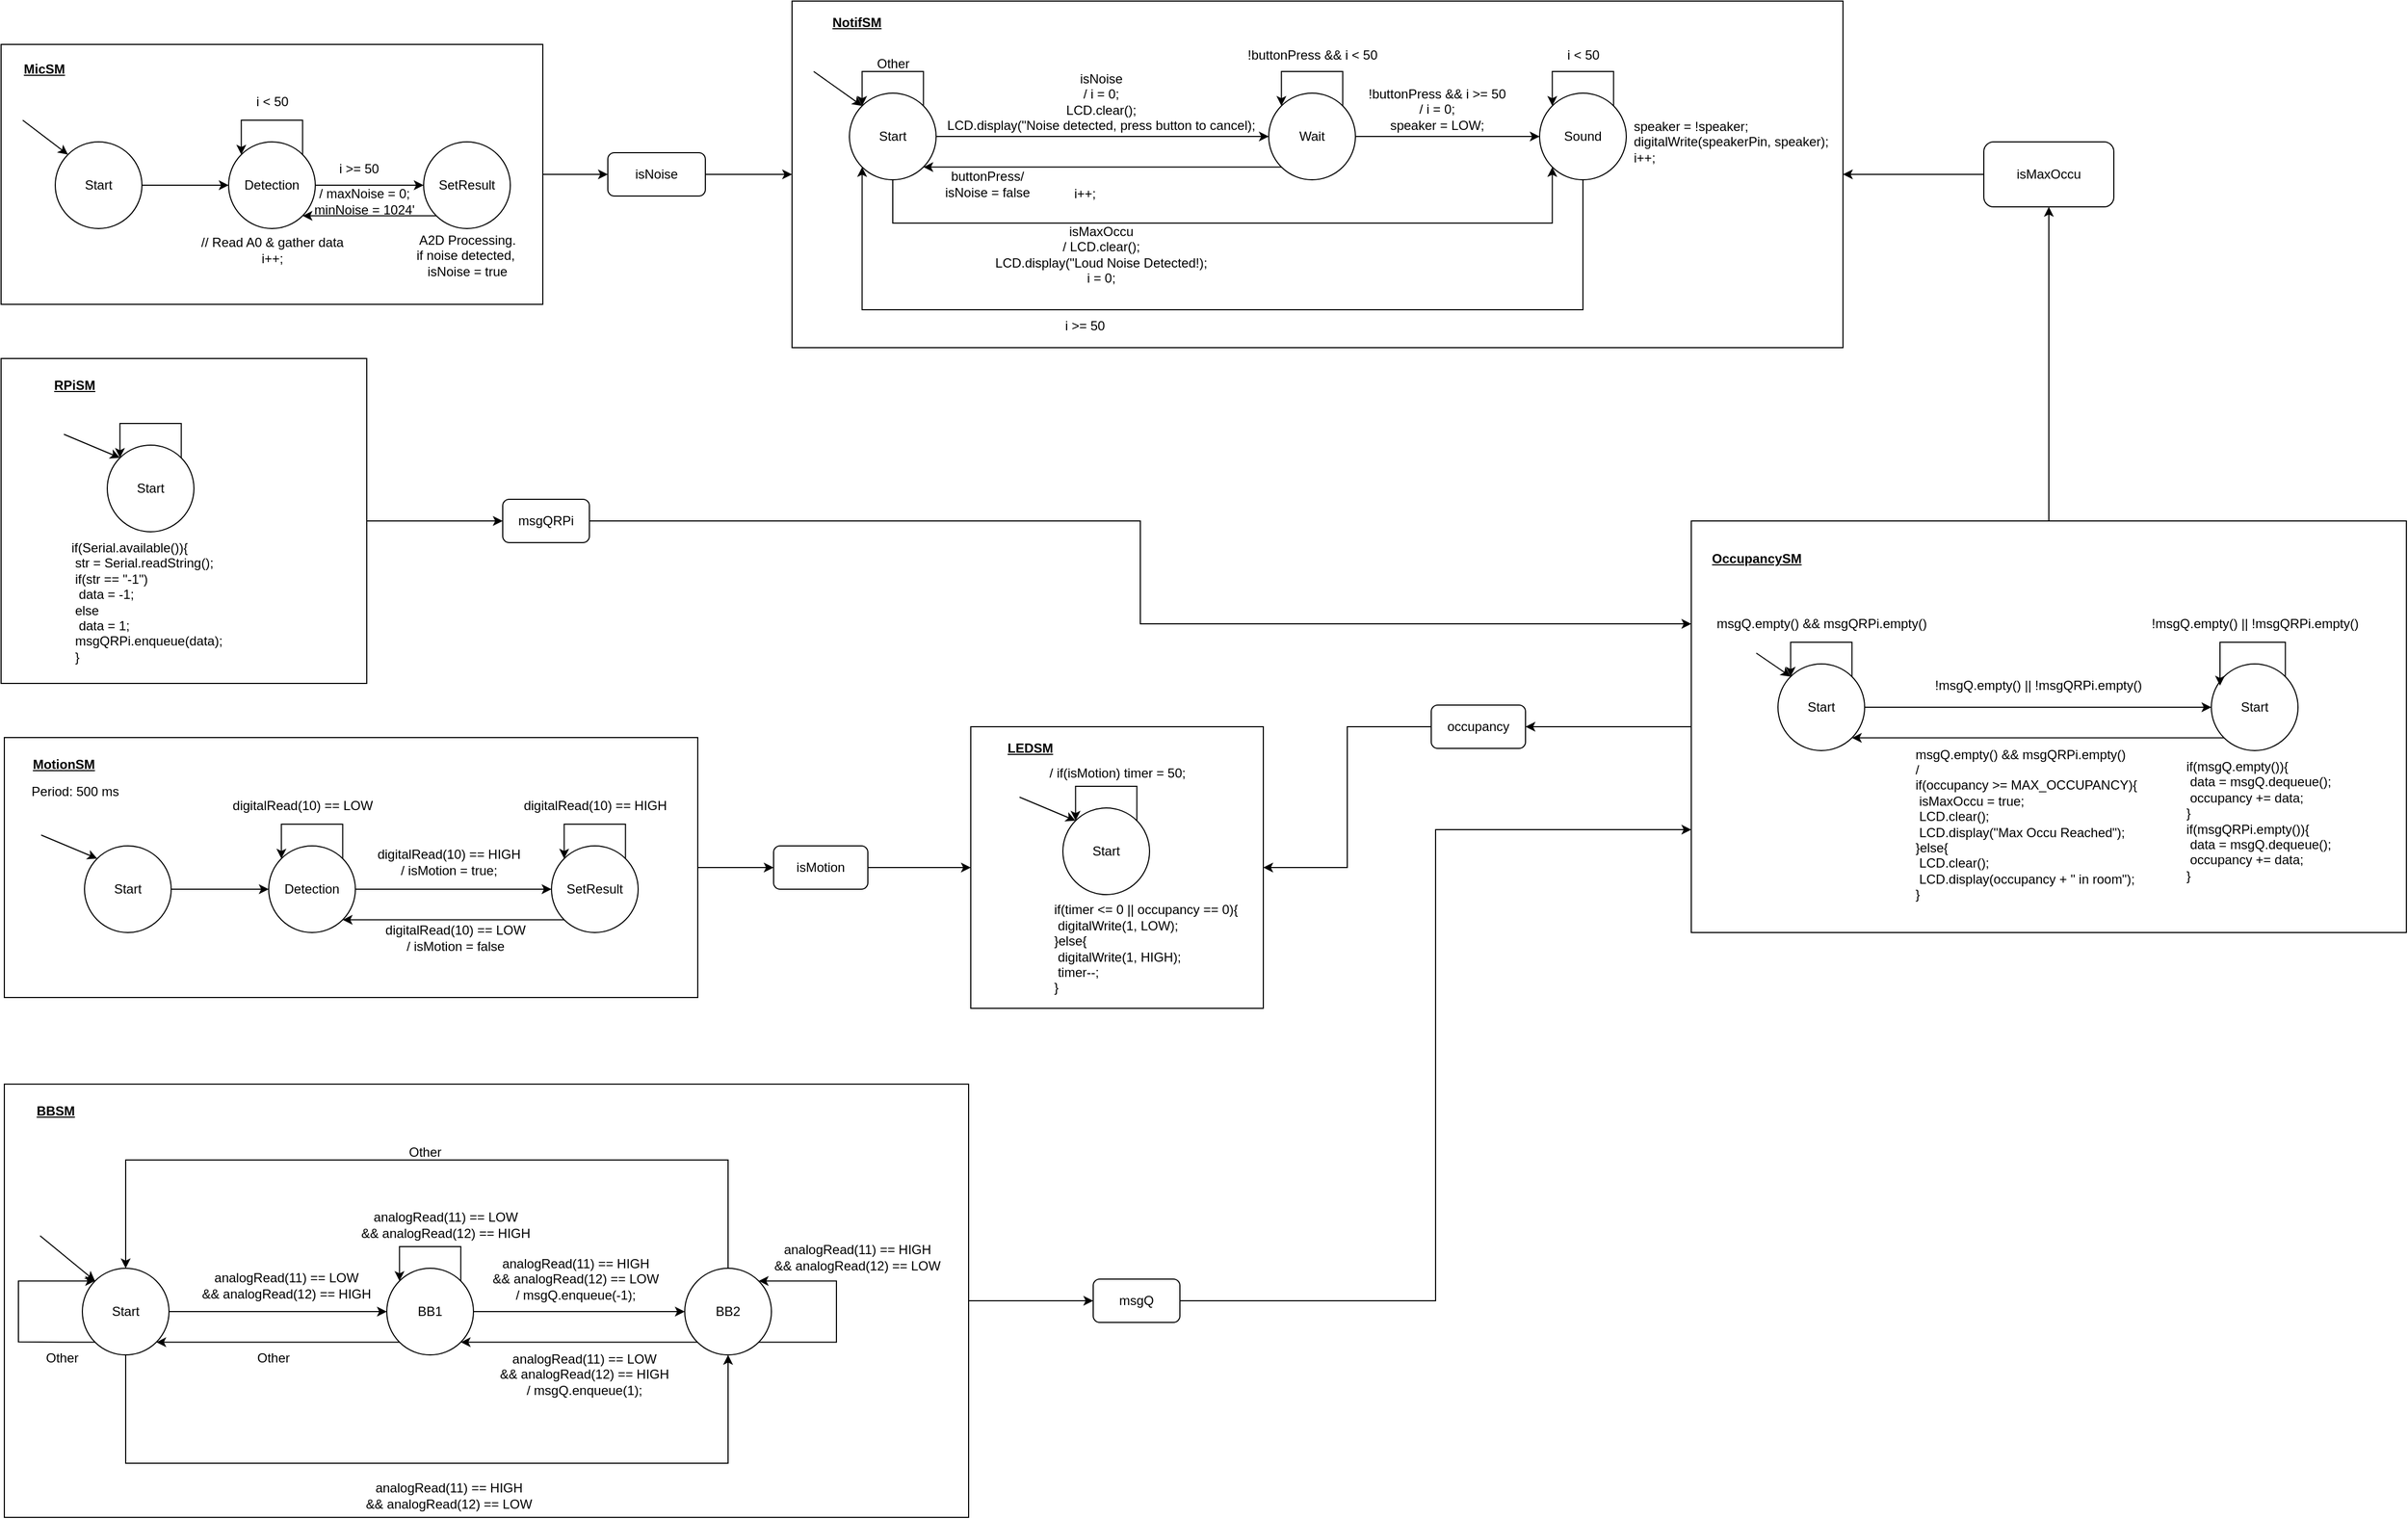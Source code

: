 <mxfile version="21.2.8" type="device" pages="2">
  <diagram name="State Machines" id="3Fu2tHPmSElFfZQrRwX7">
    <mxGraphModel dx="1590" dy="2223" grid="1" gridSize="10" guides="1" tooltips="1" connect="1" arrows="1" fold="1" page="1" pageScale="1" pageWidth="850" pageHeight="1100" math="0" shadow="0">
      <root>
        <mxCell id="0" />
        <mxCell id="1" parent="0" />
        <mxCell id="Dv5pIiwYniil5ABrM-eD-3" value="" style="edgeStyle=orthogonalEdgeStyle;rounded=0;orthogonalLoop=1;jettySize=auto;html=1;" parent="1" source="Dv5pIiwYniil5ABrM-eD-1" target="Dv5pIiwYniil5ABrM-eD-2" edge="1">
          <mxGeometry relative="1" as="geometry" />
        </mxCell>
        <mxCell id="Dv5pIiwYniil5ABrM-eD-1" value="Start" style="ellipse;whiteSpace=wrap;html=1;aspect=fixed;rounded=0;" parent="1" vertex="1">
          <mxGeometry x="170" y="90" width="80" height="80" as="geometry" />
        </mxCell>
        <mxCell id="Dv5pIiwYniil5ABrM-eD-5" value="" style="edgeStyle=orthogonalEdgeStyle;rounded=0;orthogonalLoop=1;jettySize=auto;html=1;" parent="1" source="Dv5pIiwYniil5ABrM-eD-2" target="Dv5pIiwYniil5ABrM-eD-4" edge="1">
          <mxGeometry relative="1" as="geometry" />
        </mxCell>
        <mxCell id="Dv5pIiwYniil5ABrM-eD-2" value="Detection" style="ellipse;whiteSpace=wrap;html=1;aspect=fixed;rounded=0;" parent="1" vertex="1">
          <mxGeometry x="330" y="90" width="80" height="80" as="geometry" />
        </mxCell>
        <mxCell id="Dv5pIiwYniil5ABrM-eD-12" style="edgeStyle=orthogonalEdgeStyle;rounded=0;orthogonalLoop=1;jettySize=auto;html=1;exitX=0;exitY=1;exitDx=0;exitDy=0;entryX=1;entryY=1;entryDx=0;entryDy=0;" parent="1" source="Dv5pIiwYniil5ABrM-eD-4" target="Dv5pIiwYniil5ABrM-eD-2" edge="1">
          <mxGeometry relative="1" as="geometry" />
        </mxCell>
        <mxCell id="Dv5pIiwYniil5ABrM-eD-4" value="SetResult" style="ellipse;whiteSpace=wrap;html=1;aspect=fixed;rounded=0;" parent="1" vertex="1">
          <mxGeometry x="510" y="90" width="80" height="80" as="geometry" />
        </mxCell>
        <mxCell id="Dv5pIiwYniil5ABrM-eD-8" style="edgeStyle=orthogonalEdgeStyle;rounded=0;orthogonalLoop=1;jettySize=auto;html=1;exitX=1;exitY=0;exitDx=0;exitDy=0;entryX=0;entryY=0;entryDx=0;entryDy=0;" parent="1" source="Dv5pIiwYniil5ABrM-eD-2" target="Dv5pIiwYniil5ABrM-eD-2" edge="1">
          <mxGeometry relative="1" as="geometry">
            <Array as="points">
              <mxPoint x="398" y="70" />
              <mxPoint x="342" y="70" />
            </Array>
          </mxGeometry>
        </mxCell>
        <mxCell id="Dv5pIiwYniil5ABrM-eD-9" value="" style="endArrow=classic;html=1;rounded=0;entryX=0;entryY=0;entryDx=0;entryDy=0;" parent="1" target="Dv5pIiwYniil5ABrM-eD-1" edge="1">
          <mxGeometry width="50" height="50" relative="1" as="geometry">
            <mxPoint x="140" y="70" as="sourcePoint" />
            <mxPoint x="730" y="300" as="targetPoint" />
          </mxGeometry>
        </mxCell>
        <mxCell id="Dv5pIiwYniil5ABrM-eD-10" value="i &amp;lt; 50" style="text;html=1;align=center;verticalAlign=middle;resizable=0;points=[];autosize=1;strokeColor=none;fillColor=none;rounded=0;" parent="1" vertex="1">
          <mxGeometry x="345" y="38" width="50" height="30" as="geometry" />
        </mxCell>
        <mxCell id="Dv5pIiwYniil5ABrM-eD-11" value="// Read A0 &amp;amp; gather data&lt;br&gt;i++;" style="text;html=1;align=center;verticalAlign=middle;resizable=0;points=[];autosize=1;strokeColor=none;fillColor=none;rounded=0;" parent="1" vertex="1">
          <mxGeometry x="295" y="170" width="150" height="40" as="geometry" />
        </mxCell>
        <mxCell id="Dv5pIiwYniil5ABrM-eD-14" value="i &amp;gt;= 50" style="text;html=1;align=center;verticalAlign=middle;resizable=0;points=[];autosize=1;strokeColor=none;fillColor=none;rounded=0;" parent="1" vertex="1">
          <mxGeometry x="420" y="100" width="60" height="30" as="geometry" />
        </mxCell>
        <mxCell id="Dv5pIiwYniil5ABrM-eD-16" value="/ maxNoise = 0;&lt;br&gt;minNoise = 1024&#39;" style="text;html=1;align=center;verticalAlign=middle;resizable=0;points=[];autosize=1;strokeColor=none;fillColor=none;rounded=0;" parent="1" vertex="1">
          <mxGeometry x="395" y="125" width="120" height="40" as="geometry" />
        </mxCell>
        <mxCell id="Dv5pIiwYniil5ABrM-eD-19" value="A2D Processing.&lt;br&gt;if noise detected,&amp;nbsp;&lt;br&gt;isNoise = true" style="text;html=1;align=center;verticalAlign=middle;resizable=0;points=[];autosize=1;strokeColor=none;fillColor=none;rounded=0;" parent="1" vertex="1">
          <mxGeometry x="490" y="165" width="120" height="60" as="geometry" />
        </mxCell>
        <mxCell id="Dv5pIiwYniil5ABrM-eD-21" value="&lt;b&gt;&lt;u&gt;MicSM&lt;/u&gt;&lt;/b&gt;" style="text;html=1;strokeColor=none;fillColor=none;align=center;verticalAlign=middle;whiteSpace=wrap;rounded=0;" parent="1" vertex="1">
          <mxGeometry x="130" y="8" width="60" height="30" as="geometry" />
        </mxCell>
        <mxCell id="Dv5pIiwYniil5ABrM-eD-28" style="edgeStyle=orthogonalEdgeStyle;rounded=0;orthogonalLoop=1;jettySize=auto;html=1;exitX=1;exitY=0.5;exitDx=0;exitDy=0;entryX=0;entryY=0.5;entryDx=0;entryDy=0;" parent="1" source="Dv5pIiwYniil5ABrM-eD-25" target="Dv5pIiwYniil5ABrM-eD-27" edge="1">
          <mxGeometry relative="1" as="geometry" />
        </mxCell>
        <mxCell id="Dv5pIiwYniil5ABrM-eD-25" value="" style="rounded=0;whiteSpace=wrap;html=1;fillColor=none;" parent="1" vertex="1">
          <mxGeometry x="120" width="500" height="240" as="geometry" />
        </mxCell>
        <mxCell id="o839yOLEN_f2s1I2kFfj-12" style="edgeStyle=orthogonalEdgeStyle;rounded=0;orthogonalLoop=1;jettySize=auto;html=1;exitX=1;exitY=0.5;exitDx=0;exitDy=0;entryX=0;entryY=0.5;entryDx=0;entryDy=0;" parent="1" source="Dv5pIiwYniil5ABrM-eD-27" target="o839yOLEN_f2s1I2kFfj-4" edge="1">
          <mxGeometry relative="1" as="geometry" />
        </mxCell>
        <mxCell id="Dv5pIiwYniil5ABrM-eD-27" value="isNoise" style="rounded=1;whiteSpace=wrap;html=1;glass=0;" parent="1" vertex="1">
          <mxGeometry x="680" y="100" width="90" height="40" as="geometry" />
        </mxCell>
        <mxCell id="Dv5pIiwYniil5ABrM-eD-30" value="Start" style="ellipse;whiteSpace=wrap;html=1;aspect=fixed;rounded=0;" parent="1" vertex="1">
          <mxGeometry x="218" y="370" width="80" height="80" as="geometry" />
        </mxCell>
        <mxCell id="Dv5pIiwYniil5ABrM-eD-31" style="edgeStyle=orthogonalEdgeStyle;rounded=0;orthogonalLoop=1;jettySize=auto;html=1;exitX=1;exitY=0;exitDx=0;exitDy=0;entryX=0;entryY=0;entryDx=0;entryDy=0;" parent="1" source="Dv5pIiwYniil5ABrM-eD-30" target="Dv5pIiwYniil5ABrM-eD-30" edge="1">
          <mxGeometry relative="1" as="geometry">
            <Array as="points">
              <mxPoint x="286" y="350" />
              <mxPoint x="230" y="350" />
            </Array>
          </mxGeometry>
        </mxCell>
        <mxCell id="Dv5pIiwYniil5ABrM-eD-32" value="" style="endArrow=classic;html=1;rounded=0;entryX=0;entryY=0;entryDx=0;entryDy=0;" parent="1" target="Dv5pIiwYniil5ABrM-eD-30" edge="1">
          <mxGeometry width="50" height="50" relative="1" as="geometry">
            <mxPoint x="178" y="360" as="sourcePoint" />
            <mxPoint x="568" y="360" as="targetPoint" />
          </mxGeometry>
        </mxCell>
        <mxCell id="Dv5pIiwYniil5ABrM-eD-33" value="&lt;div&gt;if(Serial.available()){&lt;/div&gt;&lt;span style=&quot;white-space: pre;&quot;&gt; &lt;/span&gt;str&amp;nbsp;= Serial.readString();&lt;br&gt;&lt;span style=&quot;white-space: pre;&quot;&gt; &lt;/span&gt;if(str == &quot;-1&quot;)&lt;br&gt;&lt;span style=&quot;white-space: pre;&quot;&gt; &lt;/span&gt;&lt;span style=&quot;white-space: pre;&quot;&gt; &lt;/span&gt;data = -1;&lt;br&gt;&lt;span style=&quot;white-space: pre;&quot;&gt; &lt;/span&gt;else&lt;br&gt;&lt;span style=&quot;white-space: pre;&quot;&gt; &lt;/span&gt;&lt;span style=&quot;white-space: pre;&quot;&gt; &lt;/span&gt;data = 1;&lt;br&gt;&lt;div&gt;&lt;span style=&quot;white-space: pre;&quot;&gt; &lt;/span&gt;msgQRPi.enqueue(data);&lt;/div&gt;&lt;div&gt;&amp;nbsp;}&lt;/div&gt;" style="text;html=1;align=left;verticalAlign=middle;resizable=0;points=[];autosize=1;strokeColor=none;fillColor=none;rounded=0;" parent="1" vertex="1">
          <mxGeometry x="183" y="450" width="190" height="130" as="geometry" />
        </mxCell>
        <mxCell id="RcwFCMAtQ21KHjXICten-20" style="edgeStyle=orthogonalEdgeStyle;rounded=0;orthogonalLoop=1;jettySize=auto;html=1;exitX=1;exitY=0.5;exitDx=0;exitDy=0;" parent="1" source="Dv5pIiwYniil5ABrM-eD-34" target="RcwFCMAtQ21KHjXICten-19" edge="1">
          <mxGeometry relative="1" as="geometry" />
        </mxCell>
        <mxCell id="Dv5pIiwYniil5ABrM-eD-34" value="" style="rounded=0;whiteSpace=wrap;html=1;fillColor=none;" parent="1" vertex="1">
          <mxGeometry x="120" y="290" width="337.5" height="300" as="geometry" />
        </mxCell>
        <mxCell id="Dv5pIiwYniil5ABrM-eD-35" value="&lt;b&gt;&lt;u&gt;RPiSM&lt;/u&gt;&lt;/b&gt;" style="text;html=1;strokeColor=none;fillColor=none;align=center;verticalAlign=middle;whiteSpace=wrap;rounded=0;" parent="1" vertex="1">
          <mxGeometry x="158" y="300" width="60" height="30" as="geometry" />
        </mxCell>
        <mxCell id="Ez3Ijse_aGsHcAxn60a9-5" style="edgeStyle=orthogonalEdgeStyle;rounded=0;orthogonalLoop=1;jettySize=auto;html=1;exitX=1;exitY=0.5;exitDx=0;exitDy=0;entryX=0;entryY=0.5;entryDx=0;entryDy=0;" parent="1" source="Ez3Ijse_aGsHcAxn60a9-1" target="Ez3Ijse_aGsHcAxn60a9-4" edge="1">
          <mxGeometry relative="1" as="geometry" />
        </mxCell>
        <mxCell id="Ez3Ijse_aGsHcAxn60a9-1" value="Start" style="ellipse;whiteSpace=wrap;html=1;aspect=fixed;rounded=0;" parent="1" vertex="1">
          <mxGeometry x="197" y="740" width="80" height="80" as="geometry" />
        </mxCell>
        <mxCell id="Ez3Ijse_aGsHcAxn60a9-2" value="" style="endArrow=classic;html=1;rounded=0;entryX=0;entryY=0;entryDx=0;entryDy=0;" parent="1" target="Ez3Ijse_aGsHcAxn60a9-1" edge="1">
          <mxGeometry width="50" height="50" relative="1" as="geometry">
            <mxPoint x="157" y="730" as="sourcePoint" />
            <mxPoint x="457" y="700" as="targetPoint" />
          </mxGeometry>
        </mxCell>
        <mxCell id="Ez3Ijse_aGsHcAxn60a9-12" value="" style="edgeStyle=orthogonalEdgeStyle;rounded=0;orthogonalLoop=1;jettySize=auto;html=1;" parent="1" source="Ez3Ijse_aGsHcAxn60a9-4" target="Ez3Ijse_aGsHcAxn60a9-11" edge="1">
          <mxGeometry relative="1" as="geometry" />
        </mxCell>
        <mxCell id="Ez3Ijse_aGsHcAxn60a9-4" value="Detection" style="ellipse;whiteSpace=wrap;html=1;aspect=fixed;rounded=0;" parent="1" vertex="1">
          <mxGeometry x="367" y="740" width="80" height="80" as="geometry" />
        </mxCell>
        <mxCell id="Ez3Ijse_aGsHcAxn60a9-13" style="edgeStyle=orthogonalEdgeStyle;rounded=0;orthogonalLoop=1;jettySize=auto;html=1;exitX=0;exitY=1;exitDx=0;exitDy=0;entryX=1;entryY=1;entryDx=0;entryDy=0;" parent="1" source="Ez3Ijse_aGsHcAxn60a9-11" target="Ez3Ijse_aGsHcAxn60a9-4" edge="1">
          <mxGeometry relative="1" as="geometry" />
        </mxCell>
        <mxCell id="Ez3Ijse_aGsHcAxn60a9-11" value="SetResult" style="ellipse;whiteSpace=wrap;html=1;aspect=fixed;rounded=0;" parent="1" vertex="1">
          <mxGeometry x="628" y="740" width="80" height="80" as="geometry" />
        </mxCell>
        <mxCell id="Ez3Ijse_aGsHcAxn60a9-14" style="edgeStyle=orthogonalEdgeStyle;rounded=0;orthogonalLoop=1;jettySize=auto;html=1;exitX=1;exitY=0;exitDx=0;exitDy=0;entryX=0;entryY=0;entryDx=0;entryDy=0;" parent="1" source="Ez3Ijse_aGsHcAxn60a9-4" target="Ez3Ijse_aGsHcAxn60a9-4" edge="1">
          <mxGeometry relative="1" as="geometry">
            <Array as="points">
              <mxPoint x="435" y="720" />
              <mxPoint x="379" y="720" />
            </Array>
          </mxGeometry>
        </mxCell>
        <mxCell id="Ez3Ijse_aGsHcAxn60a9-15" value="digitalRead(10) == LOW" style="text;html=1;align=center;verticalAlign=middle;resizable=0;points=[];autosize=1;strokeColor=none;fillColor=none;rounded=0;" parent="1" vertex="1">
          <mxGeometry x="323" y="688" width="150" height="30" as="geometry" />
        </mxCell>
        <mxCell id="Ez3Ijse_aGsHcAxn60a9-16" value="digitalRead(10) == HIGH&lt;br&gt;/ isMotion = true;" style="text;html=1;align=center;verticalAlign=middle;resizable=0;points=[];autosize=1;strokeColor=none;fillColor=none;rounded=0;" parent="1" vertex="1">
          <mxGeometry x="453" y="735" width="160" height="40" as="geometry" />
        </mxCell>
        <mxCell id="Ez3Ijse_aGsHcAxn60a9-17" value="digitalRead(10) == LOW&lt;br&gt;/ isMotion = false" style="text;html=1;align=center;verticalAlign=middle;resizable=0;points=[];autosize=1;strokeColor=none;fillColor=none;rounded=0;" parent="1" vertex="1">
          <mxGeometry x="464" y="805" width="150" height="40" as="geometry" />
        </mxCell>
        <mxCell id="Ez3Ijse_aGsHcAxn60a9-18" style="edgeStyle=orthogonalEdgeStyle;rounded=0;orthogonalLoop=1;jettySize=auto;html=1;exitX=1;exitY=0;exitDx=0;exitDy=0;entryX=0;entryY=0;entryDx=0;entryDy=0;" parent="1" source="Ez3Ijse_aGsHcAxn60a9-11" target="Ez3Ijse_aGsHcAxn60a9-11" edge="1">
          <mxGeometry relative="1" as="geometry">
            <Array as="points">
              <mxPoint x="696" y="720" />
              <mxPoint x="640" y="720" />
            </Array>
          </mxGeometry>
        </mxCell>
        <mxCell id="Ez3Ijse_aGsHcAxn60a9-19" value="digitalRead(10) == HIGH" style="text;html=1;align=center;verticalAlign=middle;resizable=0;points=[];autosize=1;strokeColor=none;fillColor=none;rounded=0;" parent="1" vertex="1">
          <mxGeometry x="588" y="688" width="160" height="30" as="geometry" />
        </mxCell>
        <mxCell id="Ez3Ijse_aGsHcAxn60a9-24" style="edgeStyle=orthogonalEdgeStyle;rounded=0;orthogonalLoop=1;jettySize=auto;html=1;" parent="1" source="Ez3Ijse_aGsHcAxn60a9-20" target="Ez3Ijse_aGsHcAxn60a9-23" edge="1">
          <mxGeometry relative="1" as="geometry" />
        </mxCell>
        <mxCell id="Ez3Ijse_aGsHcAxn60a9-20" value="" style="rounded=0;whiteSpace=wrap;html=1;fillColor=none;" parent="1" vertex="1">
          <mxGeometry x="123" y="640" width="640" height="240" as="geometry" />
        </mxCell>
        <mxCell id="Ez3Ijse_aGsHcAxn60a9-21" value="&lt;b&gt;&lt;u&gt;MotionSM&lt;/u&gt;&lt;/b&gt;" style="text;html=1;strokeColor=none;fillColor=none;align=center;verticalAlign=middle;whiteSpace=wrap;rounded=0;" parent="1" vertex="1">
          <mxGeometry x="148" y="650" width="60" height="30" as="geometry" />
        </mxCell>
        <mxCell id="RcwFCMAtQ21KHjXICten-48" style="edgeStyle=orthogonalEdgeStyle;rounded=0;orthogonalLoop=1;jettySize=auto;html=1;entryX=0;entryY=0.5;entryDx=0;entryDy=0;" parent="1" source="Ez3Ijse_aGsHcAxn60a9-23" target="RcwFCMAtQ21KHjXICten-46" edge="1">
          <mxGeometry relative="1" as="geometry" />
        </mxCell>
        <mxCell id="Ez3Ijse_aGsHcAxn60a9-23" value="isMotion" style="rounded=1;whiteSpace=wrap;html=1;" parent="1" vertex="1">
          <mxGeometry x="833" y="740" width="87" height="40" as="geometry" />
        </mxCell>
        <mxCell id="Ez3Ijse_aGsHcAxn60a9-28" value="" style="edgeStyle=orthogonalEdgeStyle;rounded=0;orthogonalLoop=1;jettySize=auto;html=1;" parent="1" source="Ez3Ijse_aGsHcAxn60a9-25" target="Ez3Ijse_aGsHcAxn60a9-27" edge="1">
          <mxGeometry relative="1" as="geometry" />
        </mxCell>
        <mxCell id="Ez3Ijse_aGsHcAxn60a9-31" style="edgeStyle=orthogonalEdgeStyle;rounded=0;orthogonalLoop=1;jettySize=auto;html=1;exitX=0.5;exitY=1;exitDx=0;exitDy=0;entryX=0.5;entryY=1;entryDx=0;entryDy=0;" parent="1" source="Ez3Ijse_aGsHcAxn60a9-25" target="Ez3Ijse_aGsHcAxn60a9-29" edge="1">
          <mxGeometry relative="1" as="geometry">
            <Array as="points">
              <mxPoint x="235" y="1310" />
              <mxPoint x="791" y="1310" />
            </Array>
          </mxGeometry>
        </mxCell>
        <mxCell id="Ez3Ijse_aGsHcAxn60a9-25" value="Start" style="ellipse;whiteSpace=wrap;html=1;aspect=fixed;rounded=0;" parent="1" vertex="1">
          <mxGeometry x="195" y="1130" width="80" height="80" as="geometry" />
        </mxCell>
        <mxCell id="Ez3Ijse_aGsHcAxn60a9-26" value="" style="endArrow=classic;html=1;rounded=0;entryX=0;entryY=0;entryDx=0;entryDy=0;" parent="1" target="Ez3Ijse_aGsHcAxn60a9-25" edge="1">
          <mxGeometry width="50" height="50" relative="1" as="geometry">
            <mxPoint x="156" y="1100" as="sourcePoint" />
            <mxPoint x="776" y="920" as="targetPoint" />
          </mxGeometry>
        </mxCell>
        <mxCell id="Ez3Ijse_aGsHcAxn60a9-30" value="" style="edgeStyle=orthogonalEdgeStyle;rounded=0;orthogonalLoop=1;jettySize=auto;html=1;" parent="1" source="Ez3Ijse_aGsHcAxn60a9-27" target="Ez3Ijse_aGsHcAxn60a9-29" edge="1">
          <mxGeometry relative="1" as="geometry" />
        </mxCell>
        <mxCell id="Ez3Ijse_aGsHcAxn60a9-39" style="edgeStyle=orthogonalEdgeStyle;rounded=0;orthogonalLoop=1;jettySize=auto;html=1;exitX=0;exitY=1;exitDx=0;exitDy=0;entryX=1;entryY=1;entryDx=0;entryDy=0;" parent="1" source="Ez3Ijse_aGsHcAxn60a9-27" target="Ez3Ijse_aGsHcAxn60a9-25" edge="1">
          <mxGeometry relative="1" as="geometry" />
        </mxCell>
        <mxCell id="Ez3Ijse_aGsHcAxn60a9-27" value="BB1" style="ellipse;whiteSpace=wrap;html=1;aspect=fixed;rounded=0;" parent="1" vertex="1">
          <mxGeometry x="476" y="1130" width="80" height="80" as="geometry" />
        </mxCell>
        <mxCell id="Ez3Ijse_aGsHcAxn60a9-32" style="edgeStyle=orthogonalEdgeStyle;rounded=0;orthogonalLoop=1;jettySize=auto;html=1;exitX=0;exitY=1;exitDx=0;exitDy=0;entryX=1;entryY=1;entryDx=0;entryDy=0;" parent="1" source="Ez3Ijse_aGsHcAxn60a9-29" target="Ez3Ijse_aGsHcAxn60a9-27" edge="1">
          <mxGeometry relative="1" as="geometry" />
        </mxCell>
        <mxCell id="Ez3Ijse_aGsHcAxn60a9-34" style="edgeStyle=orthogonalEdgeStyle;rounded=0;orthogonalLoop=1;jettySize=auto;html=1;exitX=0.5;exitY=0;exitDx=0;exitDy=0;entryX=0.5;entryY=0;entryDx=0;entryDy=0;" parent="1" source="Ez3Ijse_aGsHcAxn60a9-29" target="Ez3Ijse_aGsHcAxn60a9-25" edge="1">
          <mxGeometry relative="1" as="geometry">
            <Array as="points">
              <mxPoint x="791" y="1030" />
              <mxPoint x="235" y="1030" />
            </Array>
          </mxGeometry>
        </mxCell>
        <mxCell id="Ez3Ijse_aGsHcAxn60a9-29" value="BB2" style="ellipse;whiteSpace=wrap;html=1;aspect=fixed;rounded=0;" parent="1" vertex="1">
          <mxGeometry x="751" y="1130" width="80" height="80" as="geometry" />
        </mxCell>
        <mxCell id="Ez3Ijse_aGsHcAxn60a9-38" style="edgeStyle=orthogonalEdgeStyle;rounded=0;orthogonalLoop=1;jettySize=auto;html=1;exitX=0;exitY=1;exitDx=0;exitDy=0;entryX=0;entryY=0;entryDx=0;entryDy=0;" parent="1" source="Ez3Ijse_aGsHcAxn60a9-25" target="Ez3Ijse_aGsHcAxn60a9-25" edge="1">
          <mxGeometry relative="1" as="geometry">
            <Array as="points">
              <mxPoint x="176" y="1198" />
              <mxPoint x="136" y="1198" />
              <mxPoint x="136" y="1142" />
              <mxPoint x="186" y="1142" />
            </Array>
          </mxGeometry>
        </mxCell>
        <mxCell id="Ez3Ijse_aGsHcAxn60a9-40" style="edgeStyle=orthogonalEdgeStyle;rounded=0;orthogonalLoop=1;jettySize=auto;html=1;exitX=1;exitY=0;exitDx=0;exitDy=0;entryX=0;entryY=0;entryDx=0;entryDy=0;" parent="1" source="Ez3Ijse_aGsHcAxn60a9-27" target="Ez3Ijse_aGsHcAxn60a9-27" edge="1">
          <mxGeometry relative="1" as="geometry">
            <Array as="points">
              <mxPoint x="544" y="1110" />
              <mxPoint x="488" y="1110" />
            </Array>
          </mxGeometry>
        </mxCell>
        <mxCell id="Ez3Ijse_aGsHcAxn60a9-41" style="edgeStyle=orthogonalEdgeStyle;rounded=0;orthogonalLoop=1;jettySize=auto;html=1;exitX=1;exitY=1;exitDx=0;exitDy=0;entryX=1;entryY=0;entryDx=0;entryDy=0;" parent="1" source="Ez3Ijse_aGsHcAxn60a9-29" target="Ez3Ijse_aGsHcAxn60a9-29" edge="1">
          <mxGeometry relative="1" as="geometry">
            <Array as="points">
              <mxPoint x="891" y="1198" />
              <mxPoint x="891" y="1142" />
            </Array>
          </mxGeometry>
        </mxCell>
        <mxCell id="RcwFCMAtQ21KHjXICten-4" value="analogRead(11) == HIGH&lt;br&gt;&amp;amp;&amp;amp; analogRead(12) == LOW" style="text;html=1;align=center;verticalAlign=middle;resizable=0;points=[];autosize=1;strokeColor=none;fillColor=none;rounded=0;" parent="1" vertex="1">
          <mxGeometry x="443" y="1320" width="180" height="40" as="geometry" />
        </mxCell>
        <mxCell id="RcwFCMAtQ21KHjXICten-5" value="analogRead(11) == LOW&lt;br&gt;&amp;amp;&amp;amp; analogRead(12) == HIGH&lt;br&gt;/ msgQ.enqueue(1);" style="text;html=1;align=center;verticalAlign=middle;resizable=0;points=[];autosize=1;strokeColor=none;fillColor=none;rounded=0;" parent="1" vertex="1">
          <mxGeometry x="568" y="1198" width="180" height="60" as="geometry" />
        </mxCell>
        <mxCell id="RcwFCMAtQ21KHjXICten-6" value="analogRead(11) == HIGH&lt;br&gt;&amp;amp;&amp;amp; analogRead(12) == LOW" style="text;html=1;align=center;verticalAlign=middle;resizable=0;points=[];autosize=1;strokeColor=none;fillColor=none;rounded=0;" parent="1" vertex="1">
          <mxGeometry x="820" y="1100" width="180" height="40" as="geometry" />
        </mxCell>
        <mxCell id="RcwFCMAtQ21KHjXICten-7" value="analogRead(11) == LOW&lt;br&gt;&amp;amp;&amp;amp; analogRead(12) == HIGH" style="text;html=1;align=center;verticalAlign=middle;resizable=0;points=[];autosize=1;strokeColor=none;fillColor=none;rounded=0;" parent="1" vertex="1">
          <mxGeometry x="440" y="1070" width="180" height="40" as="geometry" />
        </mxCell>
        <mxCell id="RcwFCMAtQ21KHjXICten-8" value="Other" style="text;html=1;align=center;verticalAlign=middle;resizable=0;points=[];autosize=1;strokeColor=none;fillColor=none;rounded=0;" parent="1" vertex="1">
          <mxGeometry x="346" y="1198" width="50" height="30" as="geometry" />
        </mxCell>
        <mxCell id="RcwFCMAtQ21KHjXICten-9" value="Other" style="text;html=1;align=center;verticalAlign=middle;resizable=0;points=[];autosize=1;strokeColor=none;fillColor=none;rounded=0;" parent="1" vertex="1">
          <mxGeometry x="486" y="1008" width="50" height="30" as="geometry" />
        </mxCell>
        <mxCell id="RcwFCMAtQ21KHjXICten-10" value="analogRead(11) == LOW&lt;br&gt;&amp;amp;&amp;amp; analogRead(12) == HIGH" style="text;html=1;align=center;verticalAlign=middle;resizable=0;points=[];autosize=1;strokeColor=none;fillColor=none;rounded=0;" parent="1" vertex="1">
          <mxGeometry x="293" y="1126" width="180" height="40" as="geometry" />
        </mxCell>
        <mxCell id="RcwFCMAtQ21KHjXICten-11" value="Other" style="text;html=1;align=center;verticalAlign=middle;resizable=0;points=[];autosize=1;strokeColor=none;fillColor=none;rounded=0;" parent="1" vertex="1">
          <mxGeometry x="151" y="1198" width="50" height="30" as="geometry" />
        </mxCell>
        <mxCell id="RcwFCMAtQ21KHjXICten-12" value="analogRead(11) == HIGH&lt;br&gt;&amp;amp;&amp;amp; analogRead(12) == LOW&lt;br&gt;/ msgQ.enqueue(-1);" style="text;html=1;align=center;verticalAlign=middle;resizable=0;points=[];autosize=1;strokeColor=none;fillColor=none;rounded=0;" parent="1" vertex="1">
          <mxGeometry x="560" y="1110" width="180" height="60" as="geometry" />
        </mxCell>
        <mxCell id="RcwFCMAtQ21KHjXICten-13" value="&lt;b&gt;&lt;u&gt;BBSM&lt;/u&gt;&lt;/b&gt;" style="text;html=1;align=center;verticalAlign=middle;resizable=0;points=[];autosize=1;strokeColor=none;fillColor=none;rounded=0;" parent="1" vertex="1">
          <mxGeometry x="140" y="970" width="60" height="30" as="geometry" />
        </mxCell>
        <mxCell id="RcwFCMAtQ21KHjXICten-18" style="edgeStyle=orthogonalEdgeStyle;rounded=0;orthogonalLoop=1;jettySize=auto;html=1;entryX=0;entryY=0.5;entryDx=0;entryDy=0;" parent="1" source="RcwFCMAtQ21KHjXICten-14" target="RcwFCMAtQ21KHjXICten-17" edge="1">
          <mxGeometry relative="1" as="geometry" />
        </mxCell>
        <mxCell id="RcwFCMAtQ21KHjXICten-14" value="" style="rounded=0;whiteSpace=wrap;html=1;fillColor=none;" parent="1" vertex="1">
          <mxGeometry x="123" y="960" width="890" height="400" as="geometry" />
        </mxCell>
        <mxCell id="o839yOLEN_f2s1I2kFfj-14" style="edgeStyle=orthogonalEdgeStyle;rounded=0;orthogonalLoop=1;jettySize=auto;html=1;exitX=1;exitY=0.5;exitDx=0;exitDy=0;entryX=0;entryY=0.75;entryDx=0;entryDy=0;" parent="1" source="RcwFCMAtQ21KHjXICten-17" target="o839yOLEN_f2s1I2kFfj-6" edge="1">
          <mxGeometry relative="1" as="geometry" />
        </mxCell>
        <mxCell id="RcwFCMAtQ21KHjXICten-17" value="msgQ" style="rounded=1;whiteSpace=wrap;html=1;" parent="1" vertex="1">
          <mxGeometry x="1128" y="1140" width="80" height="40" as="geometry" />
        </mxCell>
        <mxCell id="o839yOLEN_f2s1I2kFfj-13" style="edgeStyle=orthogonalEdgeStyle;rounded=0;orthogonalLoop=1;jettySize=auto;html=1;exitX=1;exitY=0.5;exitDx=0;exitDy=0;entryX=0;entryY=0.25;entryDx=0;entryDy=0;" parent="1" source="RcwFCMAtQ21KHjXICten-19" target="o839yOLEN_f2s1I2kFfj-6" edge="1">
          <mxGeometry relative="1" as="geometry" />
        </mxCell>
        <mxCell id="RcwFCMAtQ21KHjXICten-19" value="msgQRPi" style="rounded=1;whiteSpace=wrap;html=1;" parent="1" vertex="1">
          <mxGeometry x="583" y="420" width="80" height="40" as="geometry" />
        </mxCell>
        <mxCell id="RcwFCMAtQ21KHjXICten-30" value="" style="edgeStyle=orthogonalEdgeStyle;rounded=0;orthogonalLoop=1;jettySize=auto;html=1;" parent="1" source="RcwFCMAtQ21KHjXICten-28" target="RcwFCMAtQ21KHjXICten-29" edge="1">
          <mxGeometry relative="1" as="geometry" />
        </mxCell>
        <mxCell id="RcwFCMAtQ21KHjXICten-65" style="edgeStyle=orthogonalEdgeStyle;rounded=0;orthogonalLoop=1;jettySize=auto;html=1;exitX=0.5;exitY=1;exitDx=0;exitDy=0;entryX=0;entryY=1;entryDx=0;entryDy=0;" parent="1" source="RcwFCMAtQ21KHjXICten-28" target="RcwFCMAtQ21KHjXICten-32" edge="1">
          <mxGeometry relative="1" as="geometry">
            <Array as="points">
              <mxPoint x="943" y="165" />
              <mxPoint x="1552" y="165" />
            </Array>
          </mxGeometry>
        </mxCell>
        <mxCell id="RcwFCMAtQ21KHjXICten-28" value="Start" style="ellipse;whiteSpace=wrap;html=1;aspect=fixed;rounded=0;" parent="1" vertex="1">
          <mxGeometry x="903" y="45" width="80" height="80" as="geometry" />
        </mxCell>
        <mxCell id="RcwFCMAtQ21KHjXICten-31" style="edgeStyle=orthogonalEdgeStyle;rounded=0;orthogonalLoop=1;jettySize=auto;html=1;exitX=0;exitY=1;exitDx=0;exitDy=0;entryX=1;entryY=1;entryDx=0;entryDy=0;" parent="1" source="RcwFCMAtQ21KHjXICten-29" target="RcwFCMAtQ21KHjXICten-28" edge="1">
          <mxGeometry relative="1" as="geometry">
            <mxPoint x="1022" y="135" as="targetPoint" />
          </mxGeometry>
        </mxCell>
        <mxCell id="RcwFCMAtQ21KHjXICten-33" value="" style="edgeStyle=orthogonalEdgeStyle;rounded=0;orthogonalLoop=1;jettySize=auto;html=1;" parent="1" source="RcwFCMAtQ21KHjXICten-29" target="RcwFCMAtQ21KHjXICten-32" edge="1">
          <mxGeometry relative="1" as="geometry" />
        </mxCell>
        <mxCell id="RcwFCMAtQ21KHjXICten-29" value="Wait" style="ellipse;whiteSpace=wrap;html=1;aspect=fixed;rounded=0;" parent="1" vertex="1">
          <mxGeometry x="1290" y="45" width="80" height="80" as="geometry" />
        </mxCell>
        <mxCell id="RcwFCMAtQ21KHjXICten-36" style="edgeStyle=orthogonalEdgeStyle;rounded=0;orthogonalLoop=1;jettySize=auto;html=1;exitX=0.5;exitY=1;exitDx=0;exitDy=0;entryX=0;entryY=1;entryDx=0;entryDy=0;" parent="1" source="RcwFCMAtQ21KHjXICten-32" target="RcwFCMAtQ21KHjXICten-28" edge="1">
          <mxGeometry relative="1" as="geometry">
            <Array as="points">
              <mxPoint x="1580" y="245" />
              <mxPoint x="915" y="245" />
            </Array>
          </mxGeometry>
        </mxCell>
        <mxCell id="RcwFCMAtQ21KHjXICten-32" value="Sound" style="ellipse;whiteSpace=wrap;html=1;aspect=fixed;rounded=0;" parent="1" vertex="1">
          <mxGeometry x="1540" y="45" width="80" height="80" as="geometry" />
        </mxCell>
        <mxCell id="RcwFCMAtQ21KHjXICten-34" style="edgeStyle=orthogonalEdgeStyle;rounded=0;orthogonalLoop=1;jettySize=auto;html=1;exitX=1;exitY=0;exitDx=0;exitDy=0;entryX=0;entryY=0;entryDx=0;entryDy=0;" parent="1" source="RcwFCMAtQ21KHjXICten-29" target="RcwFCMAtQ21KHjXICten-29" edge="1">
          <mxGeometry relative="1" as="geometry">
            <Array as="points">
              <mxPoint x="1341" y="25" />
              <mxPoint x="1285" y="25" />
            </Array>
          </mxGeometry>
        </mxCell>
        <mxCell id="RcwFCMAtQ21KHjXICten-35" style="edgeStyle=orthogonalEdgeStyle;rounded=0;orthogonalLoop=1;jettySize=auto;html=1;exitX=1;exitY=0;exitDx=0;exitDy=0;entryX=0;entryY=0;entryDx=0;entryDy=0;" parent="1" source="RcwFCMAtQ21KHjXICten-32" target="RcwFCMAtQ21KHjXICten-32" edge="1">
          <mxGeometry relative="1" as="geometry">
            <Array as="points">
              <mxPoint x="1608" y="25" />
              <mxPoint x="1552" y="25" />
            </Array>
          </mxGeometry>
        </mxCell>
        <mxCell id="RcwFCMAtQ21KHjXICten-40" value="" style="endArrow=classic;html=1;rounded=0;entryX=0;entryY=0;entryDx=0;entryDy=0;" parent="1" target="RcwFCMAtQ21KHjXICten-28" edge="1">
          <mxGeometry width="50" height="50" relative="1" as="geometry">
            <mxPoint x="870" y="25" as="sourcePoint" />
            <mxPoint x="710" y="465" as="targetPoint" />
          </mxGeometry>
        </mxCell>
        <mxCell id="RcwFCMAtQ21KHjXICten-42" value="Start" style="ellipse;whiteSpace=wrap;html=1;aspect=fixed;rounded=0;" parent="1" vertex="1">
          <mxGeometry x="1100" y="705" width="80" height="80" as="geometry" />
        </mxCell>
        <mxCell id="RcwFCMAtQ21KHjXICten-43" style="edgeStyle=orthogonalEdgeStyle;rounded=0;orthogonalLoop=1;jettySize=auto;html=1;exitX=1;exitY=0;exitDx=0;exitDy=0;entryX=0;entryY=0;entryDx=0;entryDy=0;" parent="1" source="RcwFCMAtQ21KHjXICten-42" target="RcwFCMAtQ21KHjXICten-42" edge="1">
          <mxGeometry relative="1" as="geometry">
            <Array as="points">
              <mxPoint x="1168" y="685" />
              <mxPoint x="1112" y="685" />
            </Array>
          </mxGeometry>
        </mxCell>
        <mxCell id="RcwFCMAtQ21KHjXICten-44" value="" style="endArrow=classic;html=1;rounded=0;entryX=0;entryY=0;entryDx=0;entryDy=0;" parent="1" target="RcwFCMAtQ21KHjXICten-42" edge="1">
          <mxGeometry width="50" height="50" relative="1" as="geometry">
            <mxPoint x="1060" y="695" as="sourcePoint" />
            <mxPoint x="1450" y="695" as="targetPoint" />
          </mxGeometry>
        </mxCell>
        <mxCell id="RcwFCMAtQ21KHjXICten-45" value="&lt;div&gt;if(timer &amp;lt;= 0 || occupancy == 0){&lt;br&gt;&lt;span style=&quot;white-space: pre;&quot;&gt;	&lt;/span&gt;digitalWrite(1, LOW);&lt;br&gt;}else{&lt;br&gt;&lt;span style=&quot;white-space: pre;&quot;&gt;	&lt;/span&gt;digitalWrite(1, HIGH);&lt;br&gt;&lt;span style=&quot;white-space: pre;&quot;&gt;	&lt;/span&gt;timer--;&lt;br&gt;&lt;/div&gt;&lt;div&gt;}&lt;/div&gt;" style="text;html=1;align=left;verticalAlign=middle;resizable=0;points=[];autosize=1;strokeColor=none;fillColor=none;rounded=0;" parent="1" vertex="1">
          <mxGeometry x="1090" y="785" width="190" height="100" as="geometry" />
        </mxCell>
        <mxCell id="RcwFCMAtQ21KHjXICten-46" value="" style="rounded=0;whiteSpace=wrap;html=1;fillColor=none;" parent="1" vertex="1">
          <mxGeometry x="1015" y="630" width="270" height="260" as="geometry" />
        </mxCell>
        <mxCell id="RcwFCMAtQ21KHjXICten-47" value="&lt;b&gt;&lt;u&gt;LEDSM&lt;/u&gt;&lt;/b&gt;" style="text;html=1;strokeColor=none;fillColor=none;align=center;verticalAlign=middle;whiteSpace=wrap;rounded=0;" parent="1" vertex="1">
          <mxGeometry x="1040" y="635" width="60" height="30" as="geometry" />
        </mxCell>
        <mxCell id="RcwFCMAtQ21KHjXICten-49" value="/ if(isMotion) timer = 50;" style="text;html=1;align=center;verticalAlign=middle;resizable=0;points=[];autosize=1;strokeColor=none;fillColor=none;rounded=0;" parent="1" vertex="1">
          <mxGeometry x="1075" y="658" width="150" height="30" as="geometry" />
        </mxCell>
        <mxCell id="RcwFCMAtQ21KHjXICten-50" value="&lt;b&gt;&lt;u&gt;NotifSM&lt;/u&gt;&lt;/b&gt;" style="text;html=1;strokeColor=none;fillColor=none;align=center;verticalAlign=middle;whiteSpace=wrap;rounded=0;" parent="1" vertex="1">
          <mxGeometry x="880" y="-35" width="60" height="30" as="geometry" />
        </mxCell>
        <mxCell id="RcwFCMAtQ21KHjXICten-51" style="edgeStyle=orthogonalEdgeStyle;rounded=0;orthogonalLoop=1;jettySize=auto;html=1;exitX=1;exitY=0;exitDx=0;exitDy=0;entryX=0;entryY=0;entryDx=0;entryDy=0;" parent="1" source="RcwFCMAtQ21KHjXICten-28" target="RcwFCMAtQ21KHjXICten-28" edge="1">
          <mxGeometry relative="1" as="geometry">
            <Array as="points">
              <mxPoint x="971" y="25" />
              <mxPoint x="915" y="25" />
            </Array>
          </mxGeometry>
        </mxCell>
        <mxCell id="RcwFCMAtQ21KHjXICten-52" value="Other" style="text;html=1;align=center;verticalAlign=middle;resizable=0;points=[];autosize=1;strokeColor=none;fillColor=none;rounded=0;" parent="1" vertex="1">
          <mxGeometry x="918" y="3" width="50" height="30" as="geometry" />
        </mxCell>
        <mxCell id="RcwFCMAtQ21KHjXICten-53" value="isNoise&lt;br&gt;/ i = 0;&lt;br&gt;LCD.clear();&lt;br&gt;LCD.display(&quot;Noise detected, press button to cancel);" style="text;html=1;align=center;verticalAlign=middle;resizable=0;points=[];autosize=1;strokeColor=none;fillColor=none;rounded=0;" parent="1" vertex="1">
          <mxGeometry x="980" y="18" width="310" height="70" as="geometry" />
        </mxCell>
        <mxCell id="RcwFCMAtQ21KHjXICten-54" value="!buttonPress &amp;amp;&amp;amp; i &amp;lt; 50" style="text;html=1;align=center;verticalAlign=middle;resizable=0;points=[];autosize=1;strokeColor=none;fillColor=none;rounded=0;" parent="1" vertex="1">
          <mxGeometry x="1260" y="-5" width="140" height="30" as="geometry" />
        </mxCell>
        <mxCell id="RcwFCMAtQ21KHjXICten-55" value="buttonPress/&lt;br&gt;isNoise = false" style="text;html=1;align=center;verticalAlign=middle;resizable=0;points=[];autosize=1;strokeColor=none;fillColor=none;rounded=0;" parent="1" vertex="1">
          <mxGeometry x="980" y="109" width="100" height="40" as="geometry" />
        </mxCell>
        <mxCell id="RcwFCMAtQ21KHjXICten-56" value="!buttonPress &amp;amp;&amp;amp; i &amp;gt;= 50&lt;br&gt;/ i = 0;&lt;br&gt;speaker = LOW;" style="text;html=1;align=center;verticalAlign=middle;resizable=0;points=[];autosize=1;strokeColor=none;fillColor=none;rounded=0;" parent="1" vertex="1">
          <mxGeometry x="1370" y="30" width="150" height="60" as="geometry" />
        </mxCell>
        <mxCell id="RcwFCMAtQ21KHjXICten-57" value="i &amp;lt; 50" style="text;html=1;align=center;verticalAlign=middle;resizable=0;points=[];autosize=1;strokeColor=none;fillColor=none;rounded=0;" parent="1" vertex="1">
          <mxGeometry x="1555" y="-5" width="50" height="30" as="geometry" />
        </mxCell>
        <mxCell id="RcwFCMAtQ21KHjXICten-61" value="" style="edgeStyle=orthogonalEdgeStyle;rounded=0;orthogonalLoop=1;jettySize=auto;html=1;" parent="1" source="RcwFCMAtQ21KHjXICten-58" target="RcwFCMAtQ21KHjXICten-60" edge="1">
          <mxGeometry relative="1" as="geometry" />
        </mxCell>
        <mxCell id="RcwFCMAtQ21KHjXICten-58" value="Start" style="ellipse;whiteSpace=wrap;html=1;aspect=fixed;rounded=0;" parent="1" vertex="1">
          <mxGeometry x="1760" y="572" width="80" height="80" as="geometry" />
        </mxCell>
        <mxCell id="RcwFCMAtQ21KHjXICten-59" value="" style="endArrow=classic;html=1;rounded=0;entryX=0;entryY=0;entryDx=0;entryDy=0;" parent="1" target="RcwFCMAtQ21KHjXICten-58" edge="1">
          <mxGeometry width="50" height="50" relative="1" as="geometry">
            <mxPoint x="1740" y="562" as="sourcePoint" />
            <mxPoint x="1830" y="582" as="targetPoint" />
          </mxGeometry>
        </mxCell>
        <mxCell id="RcwFCMAtQ21KHjXICten-62" style="edgeStyle=orthogonalEdgeStyle;rounded=0;orthogonalLoop=1;jettySize=auto;html=1;exitX=0;exitY=1;exitDx=0;exitDy=0;entryX=1;entryY=1;entryDx=0;entryDy=0;" parent="1" source="RcwFCMAtQ21KHjXICten-60" target="RcwFCMAtQ21KHjXICten-58" edge="1">
          <mxGeometry relative="1" as="geometry" />
        </mxCell>
        <mxCell id="RcwFCMAtQ21KHjXICten-60" value="Start" style="ellipse;whiteSpace=wrap;html=1;aspect=fixed;rounded=0;" parent="1" vertex="1">
          <mxGeometry x="2160" y="572" width="80" height="80" as="geometry" />
        </mxCell>
        <mxCell id="RcwFCMAtQ21KHjXICten-63" style="edgeStyle=orthogonalEdgeStyle;rounded=0;orthogonalLoop=1;jettySize=auto;html=1;exitX=1;exitY=0;exitDx=0;exitDy=0;entryX=0.1;entryY=0.25;entryDx=0;entryDy=0;entryPerimeter=0;" parent="1" source="RcwFCMAtQ21KHjXICten-60" target="RcwFCMAtQ21KHjXICten-60" edge="1">
          <mxGeometry relative="1" as="geometry">
            <mxPoint x="2156" y="584" as="targetPoint" />
            <Array as="points">
              <mxPoint x="2218" y="552" />
              <mxPoint x="2158" y="552" />
            </Array>
          </mxGeometry>
        </mxCell>
        <mxCell id="RcwFCMAtQ21KHjXICten-64" style="edgeStyle=orthogonalEdgeStyle;rounded=0;orthogonalLoop=1;jettySize=auto;html=1;exitX=1;exitY=0;exitDx=0;exitDy=0;entryX=0;entryY=0;entryDx=0;entryDy=0;" parent="1" source="RcwFCMAtQ21KHjXICten-58" target="RcwFCMAtQ21KHjXICten-58" edge="1">
          <mxGeometry relative="1" as="geometry">
            <Array as="points">
              <mxPoint x="1828" y="552" />
              <mxPoint x="1772" y="552" />
            </Array>
          </mxGeometry>
        </mxCell>
        <mxCell id="RcwFCMAtQ21KHjXICten-66" value="isMaxOccu&lt;br&gt;/ LCD.clear();&lt;br&gt;LCD.display(&quot;Loud Noise Detected!);&lt;br&gt;i = 0;" style="text;html=1;align=center;verticalAlign=middle;resizable=0;points=[];autosize=1;strokeColor=none;fillColor=none;rounded=0;" parent="1" vertex="1">
          <mxGeometry x="1025" y="159" width="220" height="70" as="geometry" />
        </mxCell>
        <mxCell id="RcwFCMAtQ21KHjXICten-68" value="msgQ.empty() &amp;amp;&amp;amp; msgQRPi.empty()" style="text;html=1;align=center;verticalAlign=middle;resizable=0;points=[];autosize=1;strokeColor=none;fillColor=none;rounded=0;" parent="1" vertex="1">
          <mxGeometry x="1690" y="520" width="220" height="30" as="geometry" />
        </mxCell>
        <mxCell id="RcwFCMAtQ21KHjXICten-69" value="!msgQ.empty() || !msgQRPi.empty()" style="text;html=1;align=center;verticalAlign=middle;resizable=0;points=[];autosize=1;strokeColor=none;fillColor=none;rounded=0;" parent="1" vertex="1">
          <mxGeometry x="1895" y="577" width="210" height="30" as="geometry" />
        </mxCell>
        <mxCell id="RcwFCMAtQ21KHjXICten-70" value="msgQ.empty() &amp;amp;&amp;amp; msgQRPi.empty()&lt;br&gt;/&amp;nbsp;&lt;br&gt;if(occupancy &amp;gt;= MAX_OCCUPANCY){&lt;br&gt;&lt;span style=&quot;white-space: pre;&quot;&gt;	&lt;/span&gt;isMaxOccu = true;&lt;br&gt;&lt;span style=&quot;white-space: pre;&quot;&gt;	&lt;/span&gt;LCD.clear();&lt;br&gt;&lt;span style=&quot;white-space: pre;&quot;&gt;	&lt;/span&gt;LCD.display(&quot;Max Occu Reached&quot;);&lt;br&gt;}else{&lt;br&gt;&lt;span style=&quot;white-space: pre;&quot;&gt;	&lt;/span&gt;LCD.clear();&lt;br&gt;&lt;span style=&quot;white-space: pre;&quot;&gt;	&lt;/span&gt;LCD.display(occupancy + &quot; in room&quot;);&lt;br&gt;}" style="text;html=1;align=left;verticalAlign=middle;resizable=0;points=[];autosize=1;strokeColor=none;fillColor=none;rounded=0;" parent="1" vertex="1">
          <mxGeometry x="1885" y="640" width="250" height="160" as="geometry" />
        </mxCell>
        <mxCell id="RcwFCMAtQ21KHjXICten-71" value="!msgQ.empty() || !msgQRPi.empty()" style="text;html=1;align=center;verticalAlign=middle;resizable=0;points=[];autosize=1;strokeColor=none;fillColor=none;rounded=0;" parent="1" vertex="1">
          <mxGeometry x="2095" y="520" width="210" height="30" as="geometry" />
        </mxCell>
        <mxCell id="RcwFCMAtQ21KHjXICten-72" value="if(msgQ.empty()){&lt;br&gt;&lt;span style=&quot;background-color: initial;&quot;&gt;&lt;span style=&quot;&quot;&gt;	&lt;/span&gt;&lt;span style=&quot;white-space: pre;&quot;&gt;	&lt;/span&gt;data = msgQ.dequeue();&lt;/span&gt;&lt;br&gt;&lt;div style=&quot;&quot;&gt;&lt;span style=&quot;white-space: pre;&quot;&gt;	&lt;/span&gt;occupancy += data;&lt;br&gt;&lt;/div&gt;&lt;div style=&quot;&quot;&gt;}&lt;br&gt;if(msgQRPi.empty()){&lt;br&gt;&lt;div&gt;&lt;span style=&quot;white-space: pre;&quot;&gt;	&lt;/span&gt;data = msgQ.dequeue();&lt;br&gt;&lt;span style=&quot;&quot;&gt;	&lt;/span&gt;&lt;span style=&quot;background-color: initial;&quot;&gt;&lt;/span&gt;&lt;span style=&quot;white-space: pre;&quot;&gt;	&lt;/span&gt;occupancy&amp;nbsp;+= data;&lt;span style=&quot;background-color: initial;&quot;&gt;&lt;br&gt;}&lt;br&gt;&lt;/span&gt;&lt;/div&gt;&lt;/div&gt;" style="text;html=1;align=left;verticalAlign=middle;resizable=0;points=[];autosize=1;strokeColor=none;fillColor=none;rounded=0;" parent="1" vertex="1">
          <mxGeometry x="2135" y="652" width="180" height="130" as="geometry" />
        </mxCell>
        <mxCell id="RcwFCMAtQ21KHjXICten-73" value="i &amp;gt;= 50" style="text;html=1;align=center;verticalAlign=middle;resizable=0;points=[];autosize=1;strokeColor=none;fillColor=none;rounded=0;" parent="1" vertex="1">
          <mxGeometry x="1090" y="245" width="60" height="30" as="geometry" />
        </mxCell>
        <mxCell id="RcwFCMAtQ21KHjXICten-74" value="speaker = !speaker;&lt;br&gt;digitalWrite(speakerPin, speaker);&lt;br&gt;i++;" style="text;html=1;align=left;verticalAlign=middle;resizable=0;points=[];autosize=1;strokeColor=none;fillColor=none;rounded=0;" parent="1" vertex="1">
          <mxGeometry x="1625" y="60" width="200" height="60" as="geometry" />
        </mxCell>
        <mxCell id="RcwFCMAtQ21KHjXICten-76" value="i++;" style="text;html=1;align=center;verticalAlign=middle;resizable=0;points=[];autosize=1;strokeColor=none;fillColor=none;rounded=0;" parent="1" vertex="1">
          <mxGeometry x="1100" y="123" width="40" height="30" as="geometry" />
        </mxCell>
        <mxCell id="o839yOLEN_f2s1I2kFfj-4" value="" style="rounded=0;whiteSpace=wrap;html=1;fillColor=none;" parent="1" vertex="1">
          <mxGeometry x="850" y="-40" width="970" height="320" as="geometry" />
        </mxCell>
        <mxCell id="o839yOLEN_f2s1I2kFfj-5" value="&lt;b&gt;&lt;u&gt;OccupancySM&lt;/u&gt;&lt;/b&gt;" style="text;html=1;align=center;verticalAlign=middle;resizable=0;points=[];autosize=1;strokeColor=none;fillColor=none;" parent="1" vertex="1">
          <mxGeometry x="1685" y="460" width="110" height="30" as="geometry" />
        </mxCell>
        <mxCell id="o839yOLEN_f2s1I2kFfj-10" value="" style="edgeStyle=orthogonalEdgeStyle;rounded=0;orthogonalLoop=1;jettySize=auto;html=1;" parent="1" source="o839yOLEN_f2s1I2kFfj-6" target="o839yOLEN_f2s1I2kFfj-9" edge="1">
          <mxGeometry relative="1" as="geometry" />
        </mxCell>
        <mxCell id="YJO8ka9hiRt2IvNKQ23o-4" style="edgeStyle=orthogonalEdgeStyle;rounded=0;orthogonalLoop=1;jettySize=auto;html=1;exitX=0;exitY=0.5;exitDx=0;exitDy=0;" edge="1" parent="1" source="o839yOLEN_f2s1I2kFfj-6" target="YJO8ka9hiRt2IvNKQ23o-3">
          <mxGeometry relative="1" as="geometry" />
        </mxCell>
        <mxCell id="o839yOLEN_f2s1I2kFfj-6" value="" style="rounded=0;whiteSpace=wrap;html=1;fillColor=none;" parent="1" vertex="1">
          <mxGeometry x="1680" y="440" width="660" height="380" as="geometry" />
        </mxCell>
        <mxCell id="o839yOLEN_f2s1I2kFfj-11" style="edgeStyle=orthogonalEdgeStyle;rounded=0;orthogonalLoop=1;jettySize=auto;html=1;" parent="1" source="o839yOLEN_f2s1I2kFfj-9" target="o839yOLEN_f2s1I2kFfj-4" edge="1">
          <mxGeometry relative="1" as="geometry" />
        </mxCell>
        <mxCell id="o839yOLEN_f2s1I2kFfj-9" value="isMaxOccu" style="whiteSpace=wrap;html=1;fillColor=none;rounded=1;" parent="1" vertex="1">
          <mxGeometry x="1950" y="90" width="120" height="60" as="geometry" />
        </mxCell>
        <mxCell id="YJO8ka9hiRt2IvNKQ23o-5" style="edgeStyle=orthogonalEdgeStyle;rounded=0;orthogonalLoop=1;jettySize=auto;html=1;exitX=0;exitY=0.5;exitDx=0;exitDy=0;entryX=1;entryY=0.5;entryDx=0;entryDy=0;" edge="1" parent="1" source="YJO8ka9hiRt2IvNKQ23o-3" target="RcwFCMAtQ21KHjXICten-46">
          <mxGeometry relative="1" as="geometry" />
        </mxCell>
        <mxCell id="YJO8ka9hiRt2IvNKQ23o-3" value="occupancy" style="rounded=1;whiteSpace=wrap;html=1;" vertex="1" parent="1">
          <mxGeometry x="1440" y="610" width="87" height="40" as="geometry" />
        </mxCell>
        <mxCell id="S73jbB0KrbIs8h3n_-sC-1" value="Period: 500 ms" style="text;html=1;align=center;verticalAlign=middle;resizable=0;points=[];autosize=1;strokeColor=none;fillColor=none;" vertex="1" parent="1">
          <mxGeometry x="138" y="675" width="100" height="30" as="geometry" />
        </mxCell>
      </root>
    </mxGraphModel>
  </diagram>
  <diagram id="XSSz_S9T4clPS1xfpYX5" name="Schematics">
    <mxGraphModel dx="1680" dy="1686" grid="1" gridSize="10" guides="1" tooltips="1" connect="1" arrows="1" fold="1" page="1" pageScale="1" pageWidth="850" pageHeight="1100" math="0" shadow="0">
      <root>
        <mxCell id="0" />
        <mxCell id="1" parent="0" />
        <mxCell id="LE21tvHCQsPJbADU8Lb1-46" style="edgeStyle=orthogonalEdgeStyle;rounded=0;orthogonalLoop=1;jettySize=auto;html=1;exitX=1;exitY=0.75;exitDx=0;exitDy=0;entryX=0;entryY=0.5;entryDx=0;entryDy=0;entryPerimeter=0;endArrow=none;endFill=0;" parent="1" source="I7wPk8G5t5qnVO4KSN49-2" target="LE21tvHCQsPJbADU8Lb1-41" edge="1">
          <mxGeometry relative="1" as="geometry" />
        </mxCell>
        <mxCell id="LE21tvHCQsPJbADU8Lb1-66" style="edgeStyle=orthogonalEdgeStyle;rounded=0;orthogonalLoop=1;jettySize=auto;html=1;exitX=0.75;exitY=0;exitDx=0;exitDy=0;endArrow=none;endFill=0;" parent="1" source="I7wPk8G5t5qnVO4KSN49-2" edge="1">
          <mxGeometry relative="1" as="geometry">
            <mxPoint x="410" y="-200" as="targetPoint" />
            <Array as="points">
              <mxPoint x="410" y="-200" />
              <mxPoint x="410" y="-200" />
            </Array>
          </mxGeometry>
        </mxCell>
        <mxCell id="LE21tvHCQsPJbADU8Lb1-67" style="edgeStyle=orthogonalEdgeStyle;rounded=0;orthogonalLoop=1;jettySize=auto;html=1;exitX=1;exitY=0;exitDx=0;exitDy=0;endArrow=none;endFill=0;" parent="1" source="I7wPk8G5t5qnVO4KSN49-2" edge="1">
          <mxGeometry relative="1" as="geometry">
            <mxPoint x="500" y="-240" as="targetPoint" />
          </mxGeometry>
        </mxCell>
        <mxCell id="I7wPk8G5t5qnVO4KSN49-2" value="Arduino Uno" style="rounded=0;whiteSpace=wrap;html=1;" parent="1" vertex="1">
          <mxGeometry x="140" y="120" width="360" height="120" as="geometry" />
        </mxCell>
        <mxCell id="I7wPk8G5t5qnVO4KSN49-5" style="edgeStyle=orthogonalEdgeStyle;rounded=0;orthogonalLoop=1;jettySize=auto;html=1;exitX=0;exitY=0.5;exitDx=0;exitDy=0;entryX=1;entryY=0.5;entryDx=0;entryDy=0;" parent="1" source="I7wPk8G5t5qnVO4KSN49-4" target="I7wPk8G5t5qnVO4KSN49-2" edge="1">
          <mxGeometry relative="1" as="geometry" />
        </mxCell>
        <mxCell id="I7wPk8G5t5qnVO4KSN49-4" value="Raspberry Pi" style="rounded=0;whiteSpace=wrap;html=1;" parent="1" vertex="1">
          <mxGeometry x="630" y="120" width="180" height="120" as="geometry" />
        </mxCell>
        <mxCell id="I7wPk8G5t5qnVO4KSN49-6" value="USB Serial" style="text;html=1;align=center;verticalAlign=middle;resizable=0;points=[];autosize=1;strokeColor=none;fillColor=none;" parent="1" vertex="1">
          <mxGeometry x="530" y="158" width="80" height="30" as="geometry" />
        </mxCell>
        <mxCell id="LE21tvHCQsPJbADU8Lb1-2" value="" style="edgeStyle=orthogonalEdgeStyle;rounded=0;orthogonalLoop=1;jettySize=auto;html=1;entryX=0.75;entryY=1;entryDx=0;entryDy=0;" parent="1" source="LE21tvHCQsPJbADU8Lb1-1" target="I7wPk8G5t5qnVO4KSN49-2" edge="1">
          <mxGeometry relative="1" as="geometry" />
        </mxCell>
        <mxCell id="LE21tvHCQsPJbADU8Lb1-99" style="edgeStyle=orthogonalEdgeStyle;rounded=0;orthogonalLoop=1;jettySize=auto;html=1;exitX=0;exitY=1;exitDx=0;exitDy=0;endArrow=oval;endFill=1;" parent="1" source="LE21tvHCQsPJbADU8Lb1-1" edge="1">
          <mxGeometry relative="1" as="geometry">
            <mxPoint x="381.655" y="520" as="targetPoint" />
          </mxGeometry>
        </mxCell>
        <mxCell id="LE21tvHCQsPJbADU8Lb1-100" style="edgeStyle=orthogonalEdgeStyle;rounded=0;orthogonalLoop=1;jettySize=auto;html=1;exitX=1;exitY=1;exitDx=0;exitDy=0;endArrow=oval;endFill=1;" parent="1" source="LE21tvHCQsPJbADU8Lb1-1" edge="1">
          <mxGeometry relative="1" as="geometry">
            <mxPoint x="438.207" y="560" as="targetPoint" />
          </mxGeometry>
        </mxCell>
        <mxCell id="LE21tvHCQsPJbADU8Lb1-1" value="Microphone" style="ellipse;whiteSpace=wrap;html=1;aspect=fixed;" parent="1" vertex="1">
          <mxGeometry x="370" y="393" width="80" height="80" as="geometry" />
        </mxCell>
        <mxCell id="LE21tvHCQsPJbADU8Lb1-4" style="edgeStyle=orthogonalEdgeStyle;rounded=0;orthogonalLoop=1;jettySize=auto;html=1;strokeColor=default;entryX=0.75;entryY=0;entryDx=0;entryDy=0;" parent="1" source="I7wPk8G5t5qnVO4KSN49-2" target="LE21tvHCQsPJbADU8Lb1-3" edge="1">
          <mxGeometry relative="1" as="geometry" />
        </mxCell>
        <mxCell id="LE21tvHCQsPJbADU8Lb1-5" style="edgeStyle=orthogonalEdgeStyle;rounded=0;orthogonalLoop=1;jettySize=auto;html=1;exitX=0.25;exitY=1;exitDx=0;exitDy=0;entryX=0.25;entryY=0;entryDx=0;entryDy=0;" parent="1" source="I7wPk8G5t5qnVO4KSN49-2" target="LE21tvHCQsPJbADU8Lb1-3" edge="1">
          <mxGeometry relative="1" as="geometry" />
        </mxCell>
        <mxCell id="LE21tvHCQsPJbADU8Lb1-97" style="edgeStyle=orthogonalEdgeStyle;rounded=0;orthogonalLoop=1;jettySize=auto;html=1;exitX=0.25;exitY=1;exitDx=0;exitDy=0;endArrow=oval;endFill=1;" parent="1" source="LE21tvHCQsPJbADU8Lb1-3" edge="1">
          <mxGeometry relative="1" as="geometry">
            <mxPoint x="246" y="520" as="targetPoint" />
          </mxGeometry>
        </mxCell>
        <mxCell id="LE21tvHCQsPJbADU8Lb1-98" style="edgeStyle=orthogonalEdgeStyle;rounded=0;orthogonalLoop=1;jettySize=auto;html=1;exitX=0.75;exitY=1;exitDx=0;exitDy=0;endArrow=oval;endFill=1;" parent="1" source="LE21tvHCQsPJbADU8Lb1-3" edge="1">
          <mxGeometry relative="1" as="geometry">
            <mxPoint x="305.793" y="560" as="targetPoint" />
          </mxGeometry>
        </mxCell>
        <mxCell id="LE21tvHCQsPJbADU8Lb1-3" value="LCD Display" style="rounded=1;whiteSpace=wrap;html=1;" parent="1" vertex="1">
          <mxGeometry x="216" y="401" width="120" height="60" as="geometry" />
        </mxCell>
        <mxCell id="LE21tvHCQsPJbADU8Lb1-7" value="A5" style="text;html=1;align=center;verticalAlign=middle;resizable=0;points=[];autosize=1;strokeColor=none;fillColor=none;" parent="1" vertex="1">
          <mxGeometry x="300" y="220" width="40" height="30" as="geometry" />
        </mxCell>
        <mxCell id="LE21tvHCQsPJbADU8Lb1-8" value="7" style="text;html=1;align=center;verticalAlign=middle;resizable=0;points=[];autosize=1;strokeColor=none;fillColor=none;" parent="1" vertex="1">
          <mxGeometry x="395" y="220" width="30" height="30" as="geometry" />
        </mxCell>
        <mxCell id="LE21tvHCQsPJbADU8Lb1-9" value="SCL" style="text;html=1;align=center;verticalAlign=middle;resizable=0;points=[];autosize=1;strokeColor=none;fillColor=none;" parent="1" vertex="1">
          <mxGeometry x="283" y="394" width="50" height="30" as="geometry" />
        </mxCell>
        <mxCell id="LE21tvHCQsPJbADU8Lb1-10" value="A4" style="text;html=1;align=center;verticalAlign=middle;resizable=0;points=[];autosize=1;strokeColor=none;fillColor=none;" parent="1" vertex="1">
          <mxGeometry x="210" y="220" width="40" height="30" as="geometry" />
        </mxCell>
        <mxCell id="LE21tvHCQsPJbADU8Lb1-11" value="SDA" style="text;html=1;align=center;verticalAlign=middle;resizable=0;points=[];autosize=1;strokeColor=none;fillColor=none;" parent="1" vertex="1">
          <mxGeometry x="219" y="393" width="50" height="30" as="geometry" />
        </mxCell>
        <mxCell id="LE21tvHCQsPJbADU8Lb1-12" value="OUT" style="text;html=1;align=center;verticalAlign=middle;resizable=0;points=[];autosize=1;strokeColor=none;fillColor=none;" parent="1" vertex="1">
          <mxGeometry x="384" y="387" width="50" height="30" as="geometry" />
        </mxCell>
        <mxCell id="LE21tvHCQsPJbADU8Lb1-79" style="edgeStyle=orthogonalEdgeStyle;rounded=0;orthogonalLoop=1;jettySize=auto;html=1;exitX=0.75;exitY=0;exitDx=0;exitDy=0;endArrow=oval;endFill=1;" parent="1" source="LE21tvHCQsPJbADU8Lb1-13" edge="1">
          <mxGeometry relative="1" as="geometry">
            <mxPoint x="141.182" y="-240" as="targetPoint" />
          </mxGeometry>
        </mxCell>
        <mxCell id="LE21tvHCQsPJbADU8Lb1-80" style="edgeStyle=orthogonalEdgeStyle;rounded=0;orthogonalLoop=1;jettySize=auto;html=1;exitX=0.25;exitY=0;exitDx=0;exitDy=0;endArrow=oval;endFill=1;" parent="1" source="LE21tvHCQsPJbADU8Lb1-13" edge="1">
          <mxGeometry relative="1" as="geometry">
            <mxPoint x="116.636" y="-200" as="targetPoint" />
          </mxGeometry>
        </mxCell>
        <mxCell id="LE21tvHCQsPJbADU8Lb1-13" value="Break&lt;br&gt;Beam&lt;br&gt;Emit&lt;br&gt;1" style="rounded=0;whiteSpace=wrap;html=1;" parent="1" vertex="1">
          <mxGeometry x="104" y="-70" width="50" height="100" as="geometry" />
        </mxCell>
        <mxCell id="LE21tvHCQsPJbADU8Lb1-27" style="edgeStyle=orthogonalEdgeStyle;rounded=0;orthogonalLoop=1;jettySize=auto;html=1;exitX=0.5;exitY=1;exitDx=0;exitDy=0;entryX=1;entryY=0.25;entryDx=0;entryDy=0;" parent="1" source="LE21tvHCQsPJbADU8Lb1-19" target="I7wPk8G5t5qnVO4KSN49-2" edge="1">
          <mxGeometry relative="1" as="geometry" />
        </mxCell>
        <mxCell id="LE21tvHCQsPJbADU8Lb1-71" style="edgeStyle=orthogonalEdgeStyle;rounded=0;orthogonalLoop=1;jettySize=auto;html=1;exitX=0;exitY=0;exitDx=0;exitDy=0;endArrow=oval;endFill=1;" parent="1" source="LE21tvHCQsPJbADU8Lb1-19" edge="1">
          <mxGeometry relative="1" as="geometry">
            <mxPoint x="500" y="-38.455" as="targetPoint" />
          </mxGeometry>
        </mxCell>
        <mxCell id="LE21tvHCQsPJbADU8Lb1-72" style="edgeStyle=orthogonalEdgeStyle;rounded=0;orthogonalLoop=1;jettySize=auto;html=1;exitX=0;exitY=1;exitDx=0;exitDy=0;endArrow=oval;endFill=1;" parent="1" source="LE21tvHCQsPJbADU8Lb1-19" edge="1">
          <mxGeometry relative="1" as="geometry">
            <mxPoint x="410" y="17.909" as="targetPoint" />
          </mxGeometry>
        </mxCell>
        <mxCell id="LE21tvHCQsPJbADU8Lb1-19" value="PIR&lt;br&gt;Motion&lt;br&gt;Sensor" style="ellipse;whiteSpace=wrap;html=1;aspect=fixed;" parent="1" vertex="1">
          <mxGeometry x="530" y="-50" width="80" height="80" as="geometry" />
        </mxCell>
        <mxCell id="LE21tvHCQsPJbADU8Lb1-101" style="edgeStyle=orthogonalEdgeStyle;rounded=0;orthogonalLoop=1;jettySize=auto;html=1;exitX=0.5;exitY=1;exitDx=0;exitDy=0;endArrow=oval;endFill=1;" parent="1" source="LE21tvHCQsPJbADU8Lb1-20" edge="1">
          <mxGeometry relative="1" as="geometry">
            <mxPoint x="570.105" y="560" as="targetPoint" />
          </mxGeometry>
        </mxCell>
        <mxCell id="LE21tvHCQsPJbADU8Lb1-20" value="LED" style="ellipse;whiteSpace=wrap;html=1;aspect=fixed;" parent="1" vertex="1">
          <mxGeometry x="530" y="394" width="80" height="80" as="geometry" />
        </mxCell>
        <mxCell id="LE21tvHCQsPJbADU8Lb1-24" style="edgeStyle=orthogonalEdgeStyle;rounded=0;orthogonalLoop=1;jettySize=auto;html=1;exitX=1;exitY=0.5;exitDx=0;exitDy=0;entryX=0;entryY=0.25;entryDx=0;entryDy=0;" parent="1" source="LE21tvHCQsPJbADU8Lb1-21" target="I7wPk8G5t5qnVO4KSN49-2" edge="1">
          <mxGeometry relative="1" as="geometry" />
        </mxCell>
        <mxCell id="LE21tvHCQsPJbADU8Lb1-87" style="edgeStyle=orthogonalEdgeStyle;rounded=0;orthogonalLoop=1;jettySize=auto;html=1;exitX=0;exitY=1;exitDx=0;exitDy=0;endArrow=oval;endFill=1;" parent="1" source="LE21tvHCQsPJbADU8Lb1-21" edge="1">
          <mxGeometry relative="1" as="geometry">
            <mxPoint x="-120" y="158.167" as="targetPoint" />
          </mxGeometry>
        </mxCell>
        <mxCell id="cgPwYM5HjvHdqJIhgstm-3" style="edgeStyle=orthogonalEdgeStyle;rounded=0;orthogonalLoop=1;jettySize=auto;html=1;exitX=0;exitY=0;exitDx=0;exitDy=0;entryX=1;entryY=0.5;entryDx=0;entryDy=0;entryPerimeter=0;endArrow=none;endFill=0;" edge="1" parent="1" source="LE21tvHCQsPJbADU8Lb1-21" target="cgPwYM5HjvHdqJIhgstm-1">
          <mxGeometry relative="1" as="geometry" />
        </mxCell>
        <mxCell id="LE21tvHCQsPJbADU8Lb1-21" value="Button" style="ellipse;whiteSpace=wrap;html=1;aspect=fixed;" parent="1" vertex="1">
          <mxGeometry x="-40" y="90" width="80" height="80" as="geometry" />
        </mxCell>
        <mxCell id="LE21tvHCQsPJbADU8Lb1-23" style="edgeStyle=orthogonalEdgeStyle;rounded=0;orthogonalLoop=1;jettySize=auto;html=1;exitX=1;exitY=0.5;exitDx=0;exitDy=0;entryX=0;entryY=0.75;entryDx=0;entryDy=0;" parent="1" source="LE21tvHCQsPJbADU8Lb1-22" target="I7wPk8G5t5qnVO4KSN49-2" edge="1">
          <mxGeometry relative="1" as="geometry" />
        </mxCell>
        <mxCell id="LE21tvHCQsPJbADU8Lb1-92" style="edgeStyle=orthogonalEdgeStyle;rounded=0;orthogonalLoop=1;jettySize=auto;html=1;exitX=0;exitY=0;exitDx=0;exitDy=0;endArrow=oval;endFill=1;" parent="1" source="LE21tvHCQsPJbADU8Lb1-22" edge="1">
          <mxGeometry relative="1" as="geometry">
            <mxPoint x="-160" y="206.917" as="targetPoint" />
          </mxGeometry>
        </mxCell>
        <mxCell id="LE21tvHCQsPJbADU8Lb1-93" style="edgeStyle=orthogonalEdgeStyle;rounded=0;orthogonalLoop=1;jettySize=auto;html=1;exitX=0;exitY=1;exitDx=0;exitDy=0;endArrow=oval;endFill=1;" parent="1" source="LE21tvHCQsPJbADU8Lb1-22" edge="1">
          <mxGeometry relative="1" as="geometry">
            <mxPoint x="-120" y="263.167" as="targetPoint" />
          </mxGeometry>
        </mxCell>
        <mxCell id="LE21tvHCQsPJbADU8Lb1-22" value="Buzzer" style="ellipse;whiteSpace=wrap;html=1;aspect=fixed;" parent="1" vertex="1">
          <mxGeometry x="-40" y="195" width="80" height="80" as="geometry" />
        </mxCell>
        <mxCell id="LE21tvHCQsPJbADU8Lb1-29" value="+&amp;nbsp; &amp;nbsp; &amp;nbsp; -" style="text;html=1;align=center;verticalAlign=middle;resizable=0;points=[];autosize=1;strokeColor=none;fillColor=none;" parent="1" vertex="1">
          <mxGeometry x="104" y="-80" width="50" height="30" as="geometry" />
        </mxCell>
        <mxCell id="LE21tvHCQsPJbADU8Lb1-40" style="edgeStyle=orthogonalEdgeStyle;rounded=0;orthogonalLoop=1;jettySize=auto;html=1;exitX=0.5;exitY=1;exitDx=0;exitDy=0;entryX=0.25;entryY=0;entryDx=0;entryDy=0;" parent="1" source="LE21tvHCQsPJbADU8Lb1-30" target="I7wPk8G5t5qnVO4KSN49-2" edge="1">
          <mxGeometry relative="1" as="geometry">
            <mxPoint x="190" y="100" as="targetPoint" />
          </mxGeometry>
        </mxCell>
        <mxCell id="LE21tvHCQsPJbADU8Lb1-77" style="edgeStyle=orthogonalEdgeStyle;rounded=0;orthogonalLoop=1;jettySize=auto;html=1;exitX=0.75;exitY=0;exitDx=0;exitDy=0;endArrow=oval;endFill=1;" parent="1" source="LE21tvHCQsPJbADU8Lb1-30" edge="1">
          <mxGeometry relative="1" as="geometry">
            <mxPoint x="201.182" y="-240" as="targetPoint" />
          </mxGeometry>
        </mxCell>
        <mxCell id="LE21tvHCQsPJbADU8Lb1-78" style="edgeStyle=orthogonalEdgeStyle;rounded=0;orthogonalLoop=1;jettySize=auto;html=1;exitX=0.25;exitY=0;exitDx=0;exitDy=0;endArrow=oval;endFill=1;" parent="1" source="LE21tvHCQsPJbADU8Lb1-30" edge="1">
          <mxGeometry relative="1" as="geometry">
            <mxPoint x="176.636" y="-200" as="targetPoint" />
          </mxGeometry>
        </mxCell>
        <mxCell id="LE21tvHCQsPJbADU8Lb1-30" value="Break&lt;br&gt;Beam&lt;br&gt;Receive&lt;br&gt;1" style="rounded=0;whiteSpace=wrap;html=1;" parent="1" vertex="1">
          <mxGeometry x="164" y="-70" width="50" height="100" as="geometry" />
        </mxCell>
        <mxCell id="LE21tvHCQsPJbADU8Lb1-31" value="+&amp;nbsp; &amp;nbsp; &amp;nbsp; -" style="text;html=1;align=center;verticalAlign=middle;resizable=0;points=[];autosize=1;strokeColor=none;fillColor=none;" parent="1" vertex="1">
          <mxGeometry x="164" y="-80" width="50" height="30" as="geometry" />
        </mxCell>
        <mxCell id="LE21tvHCQsPJbADU8Lb1-32" value="Output" style="text;html=1;align=center;verticalAlign=middle;resizable=0;points=[];autosize=1;strokeColor=none;fillColor=none;" parent="1" vertex="1">
          <mxGeometry x="159" y="8" width="60" height="30" as="geometry" />
        </mxCell>
        <mxCell id="LE21tvHCQsPJbADU8Lb1-76" style="edgeStyle=orthogonalEdgeStyle;rounded=0;orthogonalLoop=1;jettySize=auto;html=1;exitX=0.25;exitY=0;exitDx=0;exitDy=0;endArrow=oval;endFill=1;" parent="1" source="LE21tvHCQsPJbADU8Lb1-33" edge="1">
          <mxGeometry relative="1" as="geometry">
            <mxPoint x="286.636" y="-200" as="targetPoint" />
          </mxGeometry>
        </mxCell>
        <mxCell id="LE21tvHCQsPJbADU8Lb1-81" style="edgeStyle=orthogonalEdgeStyle;rounded=0;orthogonalLoop=1;jettySize=auto;html=1;exitX=0.75;exitY=0;exitDx=0;exitDy=0;endArrow=oval;endFill=1;" parent="1" source="LE21tvHCQsPJbADU8Lb1-33" edge="1">
          <mxGeometry relative="1" as="geometry">
            <mxPoint x="311.297" y="-240" as="targetPoint" />
          </mxGeometry>
        </mxCell>
        <mxCell id="LE21tvHCQsPJbADU8Lb1-33" value="Break&lt;br&gt;Beam&lt;br&gt;Emit&lt;br&gt;2" style="rounded=0;whiteSpace=wrap;html=1;" parent="1" vertex="1">
          <mxGeometry x="274" y="-70" width="50" height="100" as="geometry" />
        </mxCell>
        <mxCell id="LE21tvHCQsPJbADU8Lb1-34" value="+&amp;nbsp; &amp;nbsp; &amp;nbsp; -" style="text;html=1;align=center;verticalAlign=middle;resizable=0;points=[];autosize=1;strokeColor=none;fillColor=none;" parent="1" vertex="1">
          <mxGeometry x="274" y="-80" width="50" height="30" as="geometry" />
        </mxCell>
        <mxCell id="LE21tvHCQsPJbADU8Lb1-65" style="edgeStyle=orthogonalEdgeStyle;rounded=0;orthogonalLoop=1;jettySize=auto;html=1;entryX=0.5;entryY=0;entryDx=0;entryDy=0;" parent="1" source="LE21tvHCQsPJbADU8Lb1-35" target="I7wPk8G5t5qnVO4KSN49-2" edge="1">
          <mxGeometry relative="1" as="geometry" />
        </mxCell>
        <mxCell id="LE21tvHCQsPJbADU8Lb1-73" style="edgeStyle=orthogonalEdgeStyle;rounded=0;orthogonalLoop=1;jettySize=auto;html=1;exitX=0.75;exitY=0;exitDx=0;exitDy=0;endArrow=oval;endFill=1;" parent="1" source="LE21tvHCQsPJbADU8Lb1-35" edge="1">
          <mxGeometry relative="1" as="geometry">
            <mxPoint x="371.182" y="-240" as="targetPoint" />
          </mxGeometry>
        </mxCell>
        <mxCell id="LE21tvHCQsPJbADU8Lb1-74" style="edgeStyle=orthogonalEdgeStyle;rounded=0;orthogonalLoop=1;jettySize=auto;html=1;exitX=0.25;exitY=0;exitDx=0;exitDy=0;endArrow=oval;endFill=1;" parent="1" source="LE21tvHCQsPJbADU8Lb1-35" edge="1">
          <mxGeometry relative="1" as="geometry">
            <mxPoint x="346.636" y="-200" as="targetPoint" />
          </mxGeometry>
        </mxCell>
        <mxCell id="LE21tvHCQsPJbADU8Lb1-35" value="Break&lt;br&gt;Beam&lt;br&gt;Receive&lt;br&gt;2" style="rounded=0;whiteSpace=wrap;html=1;" parent="1" vertex="1">
          <mxGeometry x="334" y="-70" width="50" height="100" as="geometry" />
        </mxCell>
        <mxCell id="LE21tvHCQsPJbADU8Lb1-36" value="+&amp;nbsp; &amp;nbsp; &amp;nbsp; -" style="text;html=1;align=center;verticalAlign=middle;resizable=0;points=[];autosize=1;strokeColor=none;fillColor=none;" parent="1" vertex="1">
          <mxGeometry x="334" y="-80" width="50" height="30" as="geometry" />
        </mxCell>
        <mxCell id="LE21tvHCQsPJbADU8Lb1-37" value="Output" style="text;html=1;align=center;verticalAlign=middle;resizable=0;points=[];autosize=1;strokeColor=none;fillColor=none;" parent="1" vertex="1">
          <mxGeometry x="329" y="-1" width="60" height="30" as="geometry" />
        </mxCell>
        <mxCell id="LE21tvHCQsPJbADU8Lb1-48" style="edgeStyle=orthogonalEdgeStyle;rounded=0;orthogonalLoop=1;jettySize=auto;html=1;exitX=1;exitY=0.5;exitDx=0;exitDy=0;exitPerimeter=0;endArrow=classic;endFill=1;" parent="1" source="LE21tvHCQsPJbADU8Lb1-41" target="LE21tvHCQsPJbADU8Lb1-20" edge="1">
          <mxGeometry relative="1" as="geometry" />
        </mxCell>
        <mxCell id="LE21tvHCQsPJbADU8Lb1-41" value="" style="pointerEvents=1;verticalLabelPosition=bottom;shadow=0;dashed=0;align=center;html=1;verticalAlign=top;shape=mxgraph.electrical.resistors.resistor_2;rotation=90;" parent="1" vertex="1">
          <mxGeometry x="520" y="300" width="100" height="20" as="geometry" />
        </mxCell>
        <mxCell id="LE21tvHCQsPJbADU8Lb1-50" value="9" style="text;html=1;align=center;verticalAlign=middle;resizable=0;points=[];autosize=1;strokeColor=none;fillColor=none;" parent="1" vertex="1">
          <mxGeometry x="480" y="195" width="30" height="30" as="geometry" />
        </mxCell>
        <mxCell id="LE21tvHCQsPJbADU8Lb1-51" value="11" style="text;html=1;align=center;verticalAlign=middle;resizable=0;points=[];autosize=1;strokeColor=none;fillColor=none;" parent="1" vertex="1">
          <mxGeometry x="210" y="110" width="40" height="30" as="geometry" />
        </mxCell>
        <mxCell id="LE21tvHCQsPJbADU8Lb1-52" value="12" style="text;html=1;align=center;verticalAlign=middle;resizable=0;points=[];autosize=1;strokeColor=none;fillColor=none;" parent="1" vertex="1">
          <mxGeometry x="300" y="110" width="40" height="30" as="geometry" />
        </mxCell>
        <mxCell id="LE21tvHCQsPJbADU8Lb1-56" value="10" style="text;html=1;align=center;verticalAlign=middle;resizable=0;points=[];autosize=1;strokeColor=none;fillColor=none;" parent="1" vertex="1">
          <mxGeometry x="473" y="137" width="40" height="30" as="geometry" />
        </mxCell>
        <mxCell id="LE21tvHCQsPJbADU8Lb1-58" value="" style="endArrow=none;html=1;rounded=0;" parent="1" edge="1">
          <mxGeometry width="50" height="50" relative="1" as="geometry">
            <mxPoint x="-160" y="-240" as="sourcePoint" />
            <mxPoint x="500" y="-240" as="targetPoint" />
          </mxGeometry>
        </mxCell>
        <mxCell id="LE21tvHCQsPJbADU8Lb1-59" value="" style="endArrow=none;html=1;rounded=0;" parent="1" edge="1">
          <mxGeometry width="50" height="50" relative="1" as="geometry">
            <mxPoint x="-120" y="-200" as="sourcePoint" />
            <mxPoint x="410" y="-200" as="targetPoint" />
          </mxGeometry>
        </mxCell>
        <mxCell id="LE21tvHCQsPJbADU8Lb1-60" value="" style="endArrow=none;html=1;rounded=0;" parent="1" edge="1">
          <mxGeometry width="50" height="50" relative="1" as="geometry">
            <mxPoint x="-160" y="-240" as="sourcePoint" />
            <mxPoint x="-160" y="561.333" as="targetPoint" />
          </mxGeometry>
        </mxCell>
        <mxCell id="LE21tvHCQsPJbADU8Lb1-61" value="" style="endArrow=none;html=1;rounded=0;" parent="1" edge="1">
          <mxGeometry width="50" height="50" relative="1" as="geometry">
            <mxPoint x="-120" y="522.5" as="sourcePoint" />
            <mxPoint x="-120" y="-200" as="targetPoint" />
          </mxGeometry>
        </mxCell>
        <mxCell id="LE21tvHCQsPJbADU8Lb1-62" value="" style="endArrow=none;html=1;rounded=0;" parent="1" edge="1">
          <mxGeometry width="50" height="50" relative="1" as="geometry">
            <mxPoint x="-120" y="520" as="sourcePoint" />
            <mxPoint x="730" y="520" as="targetPoint" />
          </mxGeometry>
        </mxCell>
        <mxCell id="LE21tvHCQsPJbADU8Lb1-63" value="" style="endArrow=none;html=1;rounded=0;" parent="1" edge="1">
          <mxGeometry width="50" height="50" relative="1" as="geometry">
            <mxPoint x="-160" y="560" as="sourcePoint" />
            <mxPoint x="730" y="560" as="targetPoint" />
          </mxGeometry>
        </mxCell>
        <mxCell id="LE21tvHCQsPJbADU8Lb1-68" value="GND" style="text;html=1;align=center;verticalAlign=middle;resizable=0;points=[];autosize=1;strokeColor=none;fillColor=none;" parent="1" vertex="1">
          <mxGeometry x="460" y="110" width="50" height="30" as="geometry" />
        </mxCell>
        <mxCell id="LE21tvHCQsPJbADU8Lb1-69" value="5V" style="text;html=1;align=center;verticalAlign=middle;resizable=0;points=[];autosize=1;strokeColor=none;fillColor=none;" parent="1" vertex="1">
          <mxGeometry x="390" y="110" width="40" height="30" as="geometry" />
        </mxCell>
        <mxCell id="LE21tvHCQsPJbADU8Lb1-82" value="-" style="text;html=1;align=center;verticalAlign=middle;resizable=0;points=[];autosize=1;strokeColor=none;fillColor=none;" parent="1" vertex="1">
          <mxGeometry x="540" y="-50" width="30" height="30" as="geometry" />
        </mxCell>
        <mxCell id="LE21tvHCQsPJbADU8Lb1-83" value="+" style="text;html=1;align=center;verticalAlign=middle;resizable=0;points=[];autosize=1;strokeColor=none;fillColor=none;" parent="1" vertex="1">
          <mxGeometry x="540" width="30" height="30" as="geometry" />
        </mxCell>
        <mxCell id="LE21tvHCQsPJbADU8Lb1-85" value="+" style="text;html=1;align=center;verticalAlign=middle;resizable=0;points=[];autosize=1;strokeColor=none;fillColor=none;" parent="1" vertex="1">
          <mxGeometry x="-30" y="140" width="30" height="30" as="geometry" />
        </mxCell>
        <mxCell id="LE21tvHCQsPJbADU8Lb1-89" value="-" style="text;html=1;align=center;verticalAlign=middle;resizable=0;points=[];autosize=1;strokeColor=none;fillColor=none;" parent="1" vertex="1">
          <mxGeometry x="-30" y="87" width="30" height="30" as="geometry" />
        </mxCell>
        <mxCell id="LE21tvHCQsPJbADU8Lb1-90" value="+" style="text;html=1;align=center;verticalAlign=middle;resizable=0;points=[];autosize=1;strokeColor=none;fillColor=none;" parent="1" vertex="1">
          <mxGeometry x="-30" y="245" width="30" height="30" as="geometry" />
        </mxCell>
        <mxCell id="LE21tvHCQsPJbADU8Lb1-91" value="-" style="text;html=1;align=center;verticalAlign=middle;resizable=0;points=[];autosize=1;strokeColor=none;fillColor=none;" parent="1" vertex="1">
          <mxGeometry x="-30" y="190" width="30" height="30" as="geometry" />
        </mxCell>
        <mxCell id="LE21tvHCQsPJbADU8Lb1-94" value="VCC" style="text;html=1;align=center;verticalAlign=middle;resizable=0;points=[];autosize=1;strokeColor=none;fillColor=none;" parent="1" vertex="1">
          <mxGeometry x="219" y="439" width="50" height="30" as="geometry" />
        </mxCell>
        <mxCell id="LE21tvHCQsPJbADU8Lb1-95" value="GND" style="text;html=1;align=center;verticalAlign=middle;resizable=0;points=[];autosize=1;strokeColor=none;fillColor=none;" parent="1" vertex="1">
          <mxGeometry x="283" y="439" width="50" height="30" as="geometry" />
        </mxCell>
        <mxCell id="LE21tvHCQsPJbADU8Lb1-102" value="VCC" style="text;html=1;align=center;verticalAlign=middle;resizable=0;points=[];autosize=1;strokeColor=none;fillColor=none;" parent="1" vertex="1">
          <mxGeometry x="365" y="437" width="50" height="30" as="geometry" />
        </mxCell>
        <mxCell id="LE21tvHCQsPJbADU8Lb1-103" value="GND" style="text;html=1;align=center;verticalAlign=middle;resizable=0;points=[];autosize=1;strokeColor=none;fillColor=none;" parent="1" vertex="1">
          <mxGeometry x="403" y="437" width="50" height="30" as="geometry" />
        </mxCell>
        <mxCell id="LE21tvHCQsPJbADU8Lb1-104" value="+" style="text;html=1;align=center;verticalAlign=middle;resizable=0;points=[];autosize=1;strokeColor=none;fillColor=none;" parent="1" vertex="1">
          <mxGeometry x="554" y="387" width="30" height="30" as="geometry" />
        </mxCell>
        <mxCell id="LE21tvHCQsPJbADU8Lb1-105" value="-" style="text;html=1;align=center;verticalAlign=middle;resizable=0;points=[];autosize=1;strokeColor=none;fillColor=none;" parent="1" vertex="1">
          <mxGeometry x="554" y="450" width="30" height="30" as="geometry" />
        </mxCell>
        <mxCell id="cgPwYM5HjvHdqJIhgstm-4" style="edgeStyle=orthogonalEdgeStyle;rounded=0;orthogonalLoop=1;jettySize=auto;html=1;exitX=0;exitY=0.5;exitDx=0;exitDy=0;exitPerimeter=0;endArrow=oval;endFill=1;" edge="1" parent="1" source="cgPwYM5HjvHdqJIhgstm-1">
          <mxGeometry relative="1" as="geometry">
            <mxPoint x="-160" y="101.826" as="targetPoint" />
          </mxGeometry>
        </mxCell>
        <mxCell id="cgPwYM5HjvHdqJIhgstm-1" value="" style="pointerEvents=1;verticalLabelPosition=bottom;shadow=0;dashed=0;align=center;html=1;verticalAlign=top;shape=mxgraph.electrical.resistors.resistor_2;" vertex="1" parent="1">
          <mxGeometry x="-150" y="92" width="100" height="20" as="geometry" />
        </mxCell>
      </root>
    </mxGraphModel>
  </diagram>
</mxfile>
